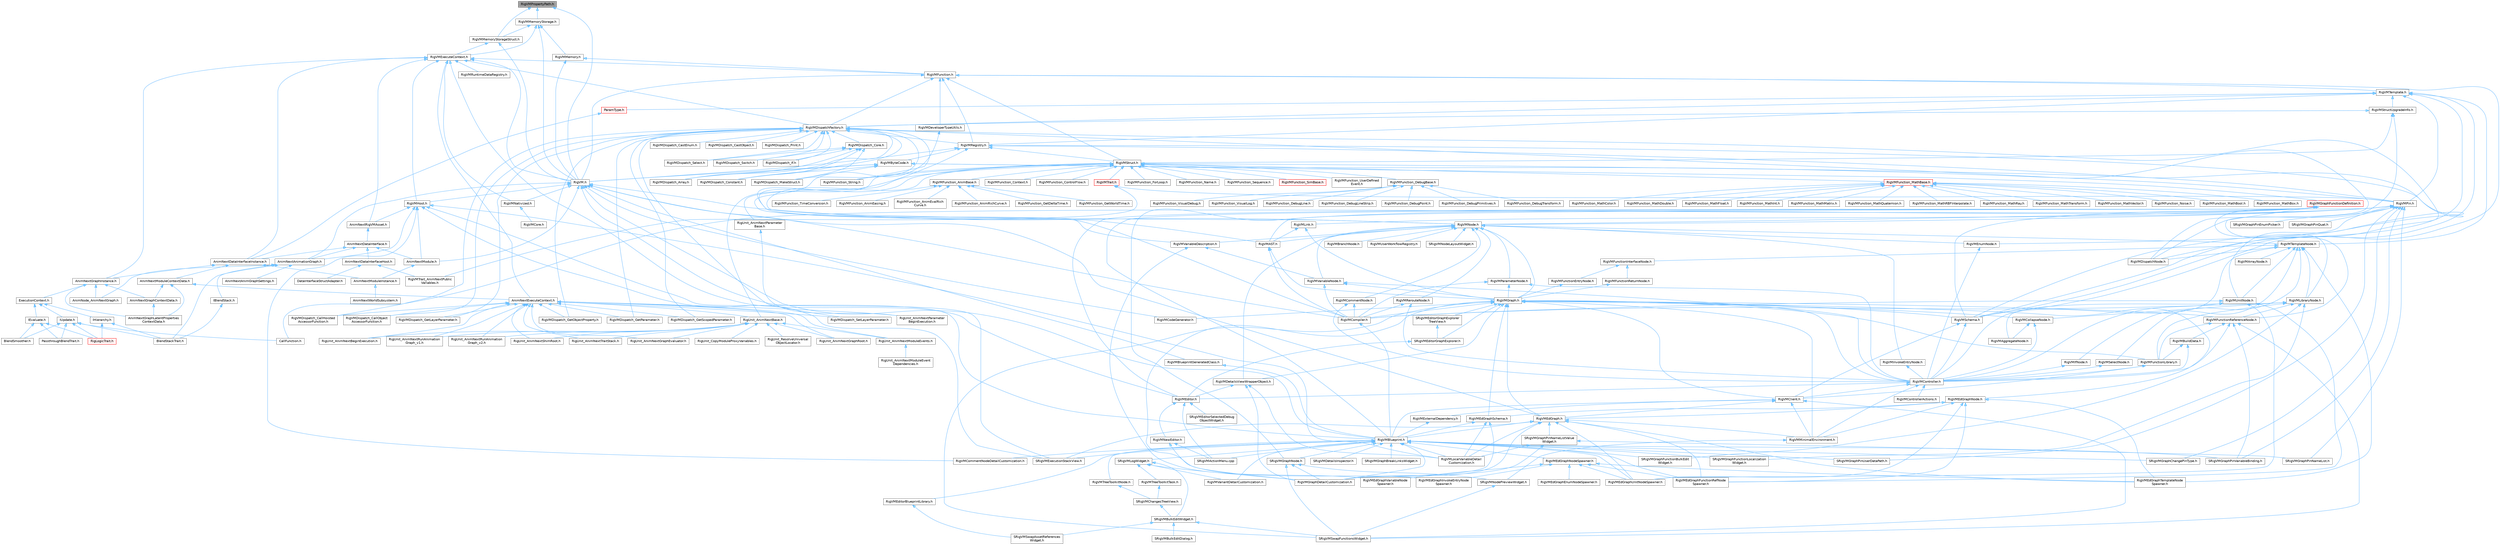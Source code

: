 digraph "RigVMPropertyPath.h"
{
 // INTERACTIVE_SVG=YES
 // LATEX_PDF_SIZE
  bgcolor="transparent";
  edge [fontname=Helvetica,fontsize=10,labelfontname=Helvetica,labelfontsize=10];
  node [fontname=Helvetica,fontsize=10,shape=box,height=0.2,width=0.4];
  Node1 [id="Node000001",label="RigVMPropertyPath.h",height=0.2,width=0.4,color="gray40", fillcolor="grey60", style="filled", fontcolor="black",tooltip=" "];
  Node1 -> Node2 [id="edge1_Node000001_Node000002",dir="back",color="steelblue1",style="solid",tooltip=" "];
  Node2 [id="Node000002",label="RigVM.h",height=0.2,width=0.4,color="grey40", fillcolor="white", style="filled",URL="$d0/d5e/RigVM_8h.html",tooltip=" "];
  Node2 -> Node3 [id="edge2_Node000002_Node000003",dir="back",color="steelblue1",style="solid",tooltip=" "];
  Node3 [id="Node000003",label="AnimNextAnimationGraph.h",height=0.2,width=0.4,color="grey40", fillcolor="white", style="filled",URL="$d4/dc3/AnimNextAnimationGraph_8h.html",tooltip=" "];
  Node3 -> Node4 [id="edge3_Node000003_Node000004",dir="back",color="steelblue1",style="solid",tooltip=" "];
  Node4 [id="Node000004",label="AnimNextAnimGraphSettings.h",height=0.2,width=0.4,color="grey40", fillcolor="white", style="filled",URL="$d9/da8/AnimNextAnimGraphSettings_8h.html",tooltip=" "];
  Node3 -> Node5 [id="edge4_Node000003_Node000005",dir="back",color="steelblue1",style="solid",tooltip=" "];
  Node5 [id="Node000005",label="AnimNode_AnimNextGraph.h",height=0.2,width=0.4,color="grey40", fillcolor="white", style="filled",URL="$d5/d20/AnimNode__AnimNextGraph_8h.html",tooltip=" "];
  Node3 -> Node6 [id="edge5_Node000003_Node000006",dir="back",color="steelblue1",style="solid",tooltip=" "];
  Node6 [id="Node000006",label="BlendStackTrait.h",height=0.2,width=0.4,color="grey40", fillcolor="white", style="filled",URL="$dd/dc9/BlendStackTrait_8h.html",tooltip=" "];
  Node3 -> Node7 [id="edge6_Node000003_Node000007",dir="back",color="steelblue1",style="solid",tooltip=" "];
  Node7 [id="Node000007",label="IBlendStack.h",height=0.2,width=0.4,color="grey40", fillcolor="white", style="filled",URL="$df/d73/IBlendStack_8h.html",tooltip=" "];
  Node7 -> Node6 [id="edge7_Node000007_Node000006",dir="back",color="steelblue1",style="solid",tooltip=" "];
  Node2 -> Node8 [id="edge8_Node000002_Node000008",dir="back",color="steelblue1",style="solid",tooltip=" "];
  Node8 [id="Node000008",label="AnimNextModule.h",height=0.2,width=0.4,color="grey40", fillcolor="white", style="filled",URL="$d1/dac/AnimNextModule_8h.html",tooltip=" "];
  Node8 -> Node9 [id="edge9_Node000008_Node000009",dir="back",color="steelblue1",style="solid",tooltip=" "];
  Node9 [id="Node000009",label="AnimNextModuleInstance.h",height=0.2,width=0.4,color="grey40", fillcolor="white", style="filled",URL="$d7/dbe/AnimNextModuleInstance_8h.html",tooltip=" "];
  Node9 -> Node10 [id="edge10_Node000009_Node000010",dir="back",color="steelblue1",style="solid",tooltip=" "];
  Node10 [id="Node000010",label="AnimNextWorldSubsystem.h",height=0.2,width=0.4,color="grey40", fillcolor="white", style="filled",URL="$df/d2f/AnimNextWorldSubsystem_8h.html",tooltip=" "];
  Node2 -> Node11 [id="edge11_Node000002_Node000011",dir="back",color="steelblue1",style="solid",tooltip=" "];
  Node11 [id="Node000011",label="RigVMBlueprint.h",height=0.2,width=0.4,color="grey40", fillcolor="white", style="filled",URL="$df/d44/RigVMBlueprint_8h.html",tooltip=" "];
  Node11 -> Node12 [id="edge12_Node000011_Node000012",dir="back",color="steelblue1",style="solid",tooltip=" "];
  Node12 [id="Node000012",label="RigVMCommentNodeDetailCustomization.h",height=0.2,width=0.4,color="grey40", fillcolor="white", style="filled",URL="$de/ddb/RigVMCommentNodeDetailCustomization_8h.html",tooltip=" "];
  Node11 -> Node13 [id="edge13_Node000011_Node000013",dir="back",color="steelblue1",style="solid",tooltip=" "];
  Node13 [id="Node000013",label="RigVMEdGraphFunctionRefNode\lSpawner.h",height=0.2,width=0.4,color="grey40", fillcolor="white", style="filled",URL="$d3/d16/RigVMEdGraphFunctionRefNodeSpawner_8h.html",tooltip=" "];
  Node11 -> Node14 [id="edge14_Node000011_Node000014",dir="back",color="steelblue1",style="solid",tooltip=" "];
  Node14 [id="Node000014",label="RigVMEdGraphNodeSpawner.h",height=0.2,width=0.4,color="grey40", fillcolor="white", style="filled",URL="$d4/d8b/RigVMEdGraphNodeSpawner_8h.html",tooltip=" "];
  Node14 -> Node15 [id="edge15_Node000014_Node000015",dir="back",color="steelblue1",style="solid",tooltip=" "];
  Node15 [id="Node000015",label="RigVMEdGraphEnumNodeSpawner.h",height=0.2,width=0.4,color="grey40", fillcolor="white", style="filled",URL="$d3/dfd/RigVMEdGraphEnumNodeSpawner_8h.html",tooltip=" "];
  Node14 -> Node13 [id="edge16_Node000014_Node000013",dir="back",color="steelblue1",style="solid",tooltip=" "];
  Node14 -> Node16 [id="edge17_Node000014_Node000016",dir="back",color="steelblue1",style="solid",tooltip=" "];
  Node16 [id="Node000016",label="RigVMEdGraphInvokeEntryNode\lSpawner.h",height=0.2,width=0.4,color="grey40", fillcolor="white", style="filled",URL="$d9/de6/RigVMEdGraphInvokeEntryNodeSpawner_8h.html",tooltip=" "];
  Node14 -> Node17 [id="edge18_Node000014_Node000017",dir="back",color="steelblue1",style="solid",tooltip=" "];
  Node17 [id="Node000017",label="RigVMEdGraphTemplateNode\lSpawner.h",height=0.2,width=0.4,color="grey40", fillcolor="white", style="filled",URL="$d9/d6c/RigVMEdGraphTemplateNodeSpawner_8h.html",tooltip=" "];
  Node14 -> Node18 [id="edge19_Node000014_Node000018",dir="back",color="steelblue1",style="solid",tooltip=" "];
  Node18 [id="Node000018",label="RigVMEdGraphUnitNodeSpawner.h",height=0.2,width=0.4,color="grey40", fillcolor="white", style="filled",URL="$d3/d6b/RigVMEdGraphUnitNodeSpawner_8h.html",tooltip=" "];
  Node14 -> Node19 [id="edge20_Node000014_Node000019",dir="back",color="steelblue1",style="solid",tooltip=" "];
  Node19 [id="Node000019",label="RigVMEdGraphVariableNode\lSpawner.h",height=0.2,width=0.4,color="grey40", fillcolor="white", style="filled",URL="$d0/d83/RigVMEdGraphVariableNodeSpawner_8h.html",tooltip=" "];
  Node11 -> Node18 [id="edge21_Node000011_Node000018",dir="back",color="steelblue1",style="solid",tooltip=" "];
  Node11 -> Node20 [id="edge22_Node000011_Node000020",dir="back",color="steelblue1",style="solid",tooltip=" "];
  Node20 [id="Node000020",label="RigVMEditorBlueprintLibrary.h",height=0.2,width=0.4,color="grey40", fillcolor="white", style="filled",URL="$d9/d31/RigVMEditorBlueprintLibrary_8h.html",tooltip=" "];
  Node20 -> Node21 [id="edge23_Node000020_Node000021",dir="back",color="steelblue1",style="solid",tooltip=" "];
  Node21 [id="Node000021",label="SRigVMSwapAssetReferences\lWidget.h",height=0.2,width=0.4,color="grey40", fillcolor="white", style="filled",URL="$db/d3f/SRigVMSwapAssetReferencesWidget_8h.html",tooltip=" "];
  Node11 -> Node22 [id="edge24_Node000011_Node000022",dir="back",color="steelblue1",style="solid",tooltip=" "];
  Node22 [id="Node000022",label="RigVMGraphDetailCustomization.h",height=0.2,width=0.4,color="grey40", fillcolor="white", style="filled",URL="$da/d8c/RigVMGraphDetailCustomization_8h.html",tooltip=" "];
  Node11 -> Node23 [id="edge25_Node000011_Node000023",dir="back",color="steelblue1",style="solid",tooltip=" "];
  Node23 [id="Node000023",label="RigVMLocalVariableDetail\lCustomization.h",height=0.2,width=0.4,color="grey40", fillcolor="white", style="filled",URL="$de/de8/RigVMLocalVariableDetailCustomization_8h.html",tooltip=" "];
  Node11 -> Node24 [id="edge26_Node000011_Node000024",dir="back",color="steelblue1",style="solid",tooltip=" "];
  Node24 [id="Node000024",label="RigVMTreeToolkitNode.h",height=0.2,width=0.4,color="grey40", fillcolor="white", style="filled",URL="$dc/d84/RigVMTreeToolkitNode_8h.html",tooltip=" "];
  Node24 -> Node25 [id="edge27_Node000024_Node000025",dir="back",color="steelblue1",style="solid",tooltip=" "];
  Node25 [id="Node000025",label="SRigVMChangesTreeView.h",height=0.2,width=0.4,color="grey40", fillcolor="white", style="filled",URL="$dd/d83/SRigVMChangesTreeView_8h.html",tooltip=" "];
  Node25 -> Node26 [id="edge28_Node000025_Node000026",dir="back",color="steelblue1",style="solid",tooltip=" "];
  Node26 [id="Node000026",label="SRigVMBulkEditWidget.h",height=0.2,width=0.4,color="grey40", fillcolor="white", style="filled",URL="$d7/dab/SRigVMBulkEditWidget_8h.html",tooltip=" "];
  Node26 -> Node27 [id="edge29_Node000026_Node000027",dir="back",color="steelblue1",style="solid",tooltip=" "];
  Node27 [id="Node000027",label="SRigVMBulkEditDialog.h",height=0.2,width=0.4,color="grey40", fillcolor="white", style="filled",URL="$dd/d89/SRigVMBulkEditDialog_8h.html",tooltip=" "];
  Node26 -> Node21 [id="edge30_Node000026_Node000021",dir="back",color="steelblue1",style="solid",tooltip=" "];
  Node26 -> Node28 [id="edge31_Node000026_Node000028",dir="back",color="steelblue1",style="solid",tooltip=" "];
  Node28 [id="Node000028",label="SRigVMSwapFunctionsWidget.h",height=0.2,width=0.4,color="grey40", fillcolor="white", style="filled",URL="$d0/da2/SRigVMSwapFunctionsWidget_8h.html",tooltip=" "];
  Node11 -> Node29 [id="edge32_Node000011_Node000029",dir="back",color="steelblue1",style="solid",tooltip=" "];
  Node29 [id="Node000029",label="RigVMVariantDetailCustomization.h",height=0.2,width=0.4,color="grey40", fillcolor="white", style="filled",URL="$d2/db8/RigVMVariantDetailCustomization_8h.html",tooltip=" "];
  Node11 -> Node30 [id="edge33_Node000011_Node000030",dir="back",color="steelblue1",style="solid",tooltip=" "];
  Node30 [id="Node000030",label="SRigVMActionMenu.cpp",height=0.2,width=0.4,color="grey40", fillcolor="white", style="filled",URL="$dc/d4c/SRigVMActionMenu_8cpp.html",tooltip=" "];
  Node11 -> Node31 [id="edge34_Node000011_Node000031",dir="back",color="steelblue1",style="solid",tooltip=" "];
  Node31 [id="Node000031",label="SRigVMDetailsInspector.h",height=0.2,width=0.4,color="grey40", fillcolor="white", style="filled",URL="$df/dfb/SRigVMDetailsInspector_8h.html",tooltip=" "];
  Node11 -> Node32 [id="edge35_Node000011_Node000032",dir="back",color="steelblue1",style="solid",tooltip=" "];
  Node32 [id="Node000032",label="SRigVMExecutionStackView.h",height=0.2,width=0.4,color="grey40", fillcolor="white", style="filled",URL="$d9/d2b/SRigVMExecutionStackView_8h.html",tooltip=" "];
  Node11 -> Node33 [id="edge36_Node000011_Node000033",dir="back",color="steelblue1",style="solid",tooltip=" "];
  Node33 [id="Node000033",label="SRigVMGraphBreakLinksWidget.h",height=0.2,width=0.4,color="grey40", fillcolor="white", style="filled",URL="$d8/d4a/SRigVMGraphBreakLinksWidget_8h.html",tooltip=" "];
  Node11 -> Node34 [id="edge37_Node000011_Node000034",dir="back",color="steelblue1",style="solid",tooltip=" "];
  Node34 [id="Node000034",label="SRigVMGraphChangePinType.h",height=0.2,width=0.4,color="grey40", fillcolor="white", style="filled",URL="$d4/da7/SRigVMGraphChangePinType_8h.html",tooltip=" "];
  Node11 -> Node35 [id="edge38_Node000011_Node000035",dir="back",color="steelblue1",style="solid",tooltip=" "];
  Node35 [id="Node000035",label="SRigVMGraphFunctionBulkEdit\lWidget.h",height=0.2,width=0.4,color="grey40", fillcolor="white", style="filled",URL="$db/dbf/SRigVMGraphFunctionBulkEditWidget_8h.html",tooltip=" "];
  Node11 -> Node36 [id="edge39_Node000011_Node000036",dir="back",color="steelblue1",style="solid",tooltip=" "];
  Node36 [id="Node000036",label="SRigVMGraphFunctionLocalization\lWidget.h",height=0.2,width=0.4,color="grey40", fillcolor="white", style="filled",URL="$dd/d59/SRigVMGraphFunctionLocalizationWidget_8h.html",tooltip=" "];
  Node11 -> Node37 [id="edge40_Node000011_Node000037",dir="back",color="steelblue1",style="solid",tooltip=" "];
  Node37 [id="Node000037",label="SRigVMGraphNode.h",height=0.2,width=0.4,color="grey40", fillcolor="white", style="filled",URL="$d0/d1e/SRigVMGraphNode_8h.html",tooltip=" "];
  Node37 -> Node22 [id="edge41_Node000037_Node000022",dir="back",color="steelblue1",style="solid",tooltip=" "];
  Node37 -> Node38 [id="edge42_Node000037_Node000038",dir="back",color="steelblue1",style="solid",tooltip=" "];
  Node38 [id="Node000038",label="SRigVMNodePreviewWidget.h",height=0.2,width=0.4,color="grey40", fillcolor="white", style="filled",URL="$d5/d72/SRigVMNodePreviewWidget_8h.html",tooltip=" "];
  Node38 -> Node28 [id="edge43_Node000038_Node000028",dir="back",color="steelblue1",style="solid",tooltip=" "];
  Node37 -> Node28 [id="edge44_Node000037_Node000028",dir="back",color="steelblue1",style="solid",tooltip=" "];
  Node11 -> Node39 [id="edge45_Node000011_Node000039",dir="back",color="steelblue1",style="solid",tooltip=" "];
  Node39 [id="Node000039",label="SRigVMGraphPinUserDataPath.h",height=0.2,width=0.4,color="grey40", fillcolor="white", style="filled",URL="$d5/d31/SRigVMGraphPinUserDataPath_8h.html",tooltip=" "];
  Node11 -> Node40 [id="edge46_Node000011_Node000040",dir="back",color="steelblue1",style="solid",tooltip=" "];
  Node40 [id="Node000040",label="SRigVMGraphPinVariableBinding.h",height=0.2,width=0.4,color="grey40", fillcolor="white", style="filled",URL="$db/dca/SRigVMGraphPinVariableBinding_8h.html",tooltip=" "];
  Node11 -> Node41 [id="edge47_Node000011_Node000041",dir="back",color="steelblue1",style="solid",tooltip=" "];
  Node41 [id="Node000041",label="SRigVMLogWidget.h",height=0.2,width=0.4,color="grey40", fillcolor="white", style="filled",URL="$d9/dab/SRigVMLogWidget_8h.html",tooltip=" "];
  Node41 -> Node22 [id="edge48_Node000041_Node000022",dir="back",color="steelblue1",style="solid",tooltip=" "];
  Node41 -> Node42 [id="edge49_Node000041_Node000042",dir="back",color="steelblue1",style="solid",tooltip=" "];
  Node42 [id="Node000042",label="RigVMTreeToolkitTask.h",height=0.2,width=0.4,color="grey40", fillcolor="white", style="filled",URL="$d1/dd5/RigVMTreeToolkitTask_8h.html",tooltip=" "];
  Node42 -> Node25 [id="edge50_Node000042_Node000025",dir="back",color="steelblue1",style="solid",tooltip=" "];
  Node41 -> Node29 [id="edge51_Node000041_Node000029",dir="back",color="steelblue1",style="solid",tooltip=" "];
  Node41 -> Node26 [id="edge52_Node000041_Node000026",dir="back",color="steelblue1",style="solid",tooltip=" "];
  Node2 -> Node43 [id="edge53_Node000002_Node000043",dir="back",color="steelblue1",style="solid",tooltip=" "];
  Node43 [id="Node000043",label="RigVMBlueprintGeneratedClass.h",height=0.2,width=0.4,color="grey40", fillcolor="white", style="filled",URL="$d4/dec/RigVMBlueprintGeneratedClass_8h.html",tooltip=" "];
  Node43 -> Node11 [id="edge54_Node000043_Node000011",dir="back",color="steelblue1",style="solid",tooltip=" "];
  Node2 -> Node44 [id="edge55_Node000002_Node000044",dir="back",color="steelblue1",style="solid",tooltip=" "];
  Node44 [id="Node000044",label="RigVMCodeGenerator.h",height=0.2,width=0.4,color="grey40", fillcolor="white", style="filled",URL="$d4/d2b/RigVMCodeGenerator_8h.html",tooltip=" "];
  Node2 -> Node45 [id="edge56_Node000002_Node000045",dir="back",color="steelblue1",style="solid",tooltip=" "];
  Node45 [id="Node000045",label="RigVMCompiler.h",height=0.2,width=0.4,color="grey40", fillcolor="white", style="filled",URL="$d7/d63/RigVMCompiler_8h.html",tooltip=" "];
  Node45 -> Node11 [id="edge57_Node000045_Node000011",dir="back",color="steelblue1",style="solid",tooltip=" "];
  Node2 -> Node46 [id="edge58_Node000002_Node000046",dir="back",color="steelblue1",style="solid",tooltip=" "];
  Node46 [id="Node000046",label="RigVMEdGraph.h",height=0.2,width=0.4,color="grey40", fillcolor="white", style="filled",URL="$d9/d8c/RigVMEdGraph_8h.html",tooltip=" "];
  Node46 -> Node11 [id="edge59_Node000046_Node000011",dir="back",color="steelblue1",style="solid",tooltip=" "];
  Node46 -> Node13 [id="edge60_Node000046_Node000013",dir="back",color="steelblue1",style="solid",tooltip=" "];
  Node46 -> Node17 [id="edge61_Node000046_Node000017",dir="back",color="steelblue1",style="solid",tooltip=" "];
  Node46 -> Node18 [id="edge62_Node000046_Node000018",dir="back",color="steelblue1",style="solid",tooltip=" "];
  Node46 -> Node22 [id="edge63_Node000046_Node000022",dir="back",color="steelblue1",style="solid",tooltip=" "];
  Node46 -> Node23 [id="edge64_Node000046_Node000023",dir="back",color="steelblue1",style="solid",tooltip=" "];
  Node46 -> Node47 [id="edge65_Node000046_Node000047",dir="back",color="steelblue1",style="solid",tooltip=" "];
  Node47 [id="Node000047",label="RigVMMinimalEnvironment.h",height=0.2,width=0.4,color="grey40", fillcolor="white", style="filled",URL="$d4/d4a/RigVMMinimalEnvironment_8h.html",tooltip=" "];
  Node47 -> Node38 [id="edge66_Node000047_Node000038",dir="back",color="steelblue1",style="solid",tooltip=" "];
  Node46 -> Node32 [id="edge67_Node000046_Node000032",dir="back",color="steelblue1",style="solid",tooltip=" "];
  Node46 -> Node48 [id="edge68_Node000046_Node000048",dir="back",color="steelblue1",style="solid",tooltip=" "];
  Node48 [id="Node000048",label="SRigVMGraphPinNameListValue\lWidget.h",height=0.2,width=0.4,color="grey40", fillcolor="white", style="filled",URL="$dc/dac/SRigVMGraphPinNameListValueWidget_8h.html",tooltip=" "];
  Node48 -> Node22 [id="edge69_Node000048_Node000022",dir="back",color="steelblue1",style="solid",tooltip=" "];
  Node48 -> Node23 [id="edge70_Node000048_Node000023",dir="back",color="steelblue1",style="solid",tooltip=" "];
  Node48 -> Node49 [id="edge71_Node000048_Node000049",dir="back",color="steelblue1",style="solid",tooltip=" "];
  Node49 [id="Node000049",label="SRigVMGraphPinNameList.h",height=0.2,width=0.4,color="grey40", fillcolor="white", style="filled",URL="$d7/dfc/SRigVMGraphPinNameList_8h.html",tooltip=" "];
  Node2 -> Node50 [id="edge72_Node000002_Node000050",dir="back",color="steelblue1",style="solid",tooltip=" "];
  Node50 [id="Node000050",label="RigVMHost.h",height=0.2,width=0.4,color="grey40", fillcolor="white", style="filled",URL="$d5/d04/RigVMHost_8h.html",tooltip=" "];
  Node50 -> Node3 [id="edge73_Node000050_Node000003",dir="back",color="steelblue1",style="solid",tooltip=" "];
  Node50 -> Node8 [id="edge74_Node000050_Node000008",dir="back",color="steelblue1",style="solid",tooltip=" "];
  Node50 -> Node51 [id="edge75_Node000050_Node000051",dir="back",color="steelblue1",style="solid",tooltip=" "];
  Node51 [id="Node000051",label="AnimNextRigVMAsset.h",height=0.2,width=0.4,color="grey40", fillcolor="white", style="filled",URL="$d8/d0c/AnimNextRigVMAsset_8h.html",tooltip=" "];
  Node51 -> Node52 [id="edge76_Node000051_Node000052",dir="back",color="steelblue1",style="solid",tooltip=" "];
  Node52 [id="Node000052",label="AnimNextDataInterface.h",height=0.2,width=0.4,color="grey40", fillcolor="white", style="filled",URL="$d6/d96/AnimNextDataInterface_8h.html",tooltip=" "];
  Node52 -> Node3 [id="edge77_Node000052_Node000003",dir="back",color="steelblue1",style="solid",tooltip=" "];
  Node52 -> Node53 [id="edge78_Node000052_Node000053",dir="back",color="steelblue1",style="solid",tooltip=" "];
  Node53 [id="Node000053",label="AnimNextDataInterfaceHost.h",height=0.2,width=0.4,color="grey40", fillcolor="white", style="filled",URL="$d8/d6b/AnimNextDataInterfaceHost_8h.html",tooltip=" "];
  Node53 -> Node54 [id="edge79_Node000053_Node000054",dir="back",color="steelblue1",style="solid",tooltip=" "];
  Node54 [id="Node000054",label="DataInterfaceStructAdapter.h",height=0.2,width=0.4,color="grey40", fillcolor="white", style="filled",URL="$d9/ded/DataInterfaceStructAdapter_8h.html",tooltip=" "];
  Node53 -> Node55 [id="edge80_Node000053_Node000055",dir="back",color="steelblue1",style="solid",tooltip=" "];
  Node55 [id="Node000055",label="RigVMTrait_AnimNextPublic\lVariables.h",height=0.2,width=0.4,color="grey40", fillcolor="white", style="filled",URL="$d8/d5a/RigVMTrait__AnimNextPublicVariables_8h.html",tooltip=" "];
  Node52 -> Node56 [id="edge81_Node000052_Node000056",dir="back",color="steelblue1",style="solid",tooltip=" "];
  Node56 [id="Node000056",label="AnimNextDataInterfaceInstance.h",height=0.2,width=0.4,color="grey40", fillcolor="white", style="filled",URL="$d4/dc0/AnimNextDataInterfaceInstance_8h.html",tooltip=" "];
  Node56 -> Node57 [id="edge82_Node000056_Node000057",dir="back",color="steelblue1",style="solid",tooltip=" "];
  Node57 [id="Node000057",label="AnimNextGraphInstance.h",height=0.2,width=0.4,color="grey40", fillcolor="white", style="filled",URL="$df/d5e/AnimNextGraphInstance_8h.html",tooltip=" "];
  Node57 -> Node58 [id="edge83_Node000057_Node000058",dir="back",color="steelblue1",style="solid",tooltip=" "];
  Node58 [id="Node000058",label="AnimNextGraphContextData.h",height=0.2,width=0.4,color="grey40", fillcolor="white", style="filled",URL="$d6/d0a/AnimNextGraphContextData_8h.html",tooltip=" "];
  Node58 -> Node59 [id="edge84_Node000058_Node000059",dir="back",color="steelblue1",style="solid",tooltip=" "];
  Node59 [id="Node000059",label="AnimNextGraphLatentProperties\lContextData.h",height=0.2,width=0.4,color="grey40", fillcolor="white", style="filled",URL="$da/d49/AnimNextGraphLatentPropertiesContextData_8h.html",tooltip=" "];
  Node57 -> Node59 [id="edge85_Node000057_Node000059",dir="back",color="steelblue1",style="solid",tooltip=" "];
  Node57 -> Node5 [id="edge86_Node000057_Node000005",dir="back",color="steelblue1",style="solid",tooltip=" "];
  Node57 -> Node60 [id="edge87_Node000057_Node000060",dir="back",color="steelblue1",style="solid",tooltip=" "];
  Node60 [id="Node000060",label="ExecutionContext.h",height=0.2,width=0.4,color="grey40", fillcolor="white", style="filled",URL="$d2/da1/ExecutionContext_8h.html",tooltip=" "];
  Node60 -> Node61 [id="edge88_Node000060_Node000061",dir="back",color="steelblue1",style="solid",tooltip=" "];
  Node61 [id="Node000061",label="IEvaluate.h",height=0.2,width=0.4,color="grey40", fillcolor="white", style="filled",URL="$d8/d35/IEvaluate_8h.html",tooltip=" "];
  Node61 -> Node62 [id="edge89_Node000061_Node000062",dir="back",color="steelblue1",style="solid",tooltip=" "];
  Node62 [id="Node000062",label="BlendSmoother.h",height=0.2,width=0.4,color="grey40", fillcolor="white", style="filled",URL="$d8/d3e/BlendSmoother_8h.html",tooltip=" "];
  Node61 -> Node63 [id="edge90_Node000061_Node000063",dir="back",color="steelblue1",style="solid",tooltip=" "];
  Node63 [id="Node000063",label="PassthroughBlendTrait.h",height=0.2,width=0.4,color="grey40", fillcolor="white", style="filled",URL="$d7/d0b/PassthroughBlendTrait_8h.html",tooltip=" "];
  Node61 -> Node64 [id="edge91_Node000061_Node000064",dir="back",color="steelblue1",style="solid",tooltip=" "];
  Node64 [id="Node000064",label="RigLogicTrait.h",height=0.2,width=0.4,color="red", fillcolor="#FFF0F0", style="filled",URL="$d7/dfd/RigLogicTrait_8h.html",tooltip=" "];
  Node60 -> Node66 [id="edge92_Node000060_Node000066",dir="back",color="steelblue1",style="solid",tooltip=" "];
  Node66 [id="Node000066",label="IHierarchy.h",height=0.2,width=0.4,color="grey40", fillcolor="white", style="filled",URL="$d6/d76/IHierarchy_8h.html",tooltip=" "];
  Node66 -> Node6 [id="edge93_Node000066_Node000006",dir="back",color="steelblue1",style="solid",tooltip=" "];
  Node66 -> Node64 [id="edge94_Node000066_Node000064",dir="back",color="steelblue1",style="solid",tooltip=" "];
  Node60 -> Node67 [id="edge95_Node000060_Node000067",dir="back",color="steelblue1",style="solid",tooltip=" "];
  Node67 [id="Node000067",label="IUpdate.h",height=0.2,width=0.4,color="grey40", fillcolor="white", style="filled",URL="$d9/d18/IUpdate_8h.html",tooltip=" "];
  Node67 -> Node62 [id="edge96_Node000067_Node000062",dir="back",color="steelblue1",style="solid",tooltip=" "];
  Node67 -> Node6 [id="edge97_Node000067_Node000006",dir="back",color="steelblue1",style="solid",tooltip=" "];
  Node67 -> Node68 [id="edge98_Node000067_Node000068",dir="back",color="steelblue1",style="solid",tooltip=" "];
  Node68 [id="Node000068",label="CallFunction.h",height=0.2,width=0.4,color="grey40", fillcolor="white", style="filled",URL="$d0/dcd/CallFunction_8h.html",tooltip=" "];
  Node67 -> Node63 [id="edge99_Node000067_Node000063",dir="back",color="steelblue1",style="solid",tooltip=" "];
  Node67 -> Node64 [id="edge100_Node000067_Node000064",dir="back",color="steelblue1",style="solid",tooltip=" "];
  Node56 -> Node69 [id="edge101_Node000056_Node000069",dir="back",color="steelblue1",style="solid",tooltip=" "];
  Node69 [id="Node000069",label="AnimNextModuleContextData.h",height=0.2,width=0.4,color="grey40", fillcolor="white", style="filled",URL="$d8/d3c/AnimNextModuleContextData_8h.html",tooltip=" "];
  Node69 -> Node70 [id="edge102_Node000069_Node000070",dir="back",color="steelblue1",style="solid",tooltip=" "];
  Node70 [id="Node000070",label="AnimNextExecuteContext.h",height=0.2,width=0.4,color="grey40", fillcolor="white", style="filled",URL="$de/da5/AnimNextExecuteContext_8h.html",tooltip=" "];
  Node70 -> Node71 [id="edge103_Node000070_Node000071",dir="back",color="steelblue1",style="solid",tooltip=" "];
  Node71 [id="Node000071",label="RigUnit_AnimNextBase.h",height=0.2,width=0.4,color="grey40", fillcolor="white", style="filled",URL="$df/d32/RigUnit__AnimNextBase_8h.html",tooltip=" "];
  Node71 -> Node72 [id="edge104_Node000071_Node000072",dir="back",color="steelblue1",style="solid",tooltip=" "];
  Node72 [id="Node000072",label="RigUnit_AnimNextBeginExecution.h",height=0.2,width=0.4,color="grey40", fillcolor="white", style="filled",URL="$df/d5a/RigUnit__AnimNextBeginExecution_8h.html",tooltip=" "];
  Node71 -> Node73 [id="edge105_Node000071_Node000073",dir="back",color="steelblue1",style="solid",tooltip=" "];
  Node73 [id="Node000073",label="RigUnit_AnimNextGraphEvaluator.h",height=0.2,width=0.4,color="grey40", fillcolor="white", style="filled",URL="$db/dea/RigUnit__AnimNextGraphEvaluator_8h.html",tooltip=" "];
  Node71 -> Node74 [id="edge106_Node000071_Node000074",dir="back",color="steelblue1",style="solid",tooltip=" "];
  Node74 [id="Node000074",label="RigUnit_AnimNextGraphRoot.h",height=0.2,width=0.4,color="grey40", fillcolor="white", style="filled",URL="$db/db2/RigUnit__AnimNextGraphRoot_8h.html",tooltip=" "];
  Node71 -> Node75 [id="edge107_Node000071_Node000075",dir="back",color="steelblue1",style="solid",tooltip=" "];
  Node75 [id="Node000075",label="RigUnit_AnimNextModuleEvents.h",height=0.2,width=0.4,color="grey40", fillcolor="white", style="filled",URL="$db/d6a/RigUnit__AnimNextModuleEvents_8h.html",tooltip=" "];
  Node75 -> Node76 [id="edge108_Node000075_Node000076",dir="back",color="steelblue1",style="solid",tooltip=" "];
  Node76 [id="Node000076",label="RigUnit_AnimNextModuleEvent\lDependencies.h",height=0.2,width=0.4,color="grey40", fillcolor="white", style="filled",URL="$d3/dde/RigUnit__AnimNextModuleEventDependencies_8h.html",tooltip=" "];
  Node71 -> Node77 [id="edge109_Node000071_Node000077",dir="back",color="steelblue1",style="solid",tooltip=" "];
  Node77 [id="Node000077",label="RigUnit_AnimNextRunAnimation\lGraph_v1.h",height=0.2,width=0.4,color="grey40", fillcolor="white", style="filled",URL="$d1/df7/RigUnit__AnimNextRunAnimationGraph__v1_8h.html",tooltip=" "];
  Node71 -> Node78 [id="edge110_Node000071_Node000078",dir="back",color="steelblue1",style="solid",tooltip=" "];
  Node78 [id="Node000078",label="RigUnit_AnimNextRunAnimation\lGraph_v2.h",height=0.2,width=0.4,color="grey40", fillcolor="white", style="filled",URL="$d6/d84/RigUnit__AnimNextRunAnimationGraph__v2_8h.html",tooltip=" "];
  Node71 -> Node79 [id="edge111_Node000071_Node000079",dir="back",color="steelblue1",style="solid",tooltip=" "];
  Node79 [id="Node000079",label="RigUnit_AnimNextShimRoot.h",height=0.2,width=0.4,color="grey40", fillcolor="white", style="filled",URL="$de/d67/RigUnit__AnimNextShimRoot_8h.html",tooltip=" "];
  Node71 -> Node80 [id="edge112_Node000071_Node000080",dir="back",color="steelblue1",style="solid",tooltip=" "];
  Node80 [id="Node000080",label="RigUnit_AnimNextTraitStack.h",height=0.2,width=0.4,color="grey40", fillcolor="white", style="filled",URL="$d0/d14/RigUnit__AnimNextTraitStack_8h.html",tooltip=" "];
  Node71 -> Node81 [id="edge113_Node000071_Node000081",dir="back",color="steelblue1",style="solid",tooltip=" "];
  Node81 [id="Node000081",label="RigUnit_CopyModuleProxyVariables.h",height=0.2,width=0.4,color="grey40", fillcolor="white", style="filled",URL="$d8/d2f/RigUnit__CopyModuleProxyVariables_8h.html",tooltip=" "];
  Node71 -> Node82 [id="edge114_Node000071_Node000082",dir="back",color="steelblue1",style="solid",tooltip=" "];
  Node82 [id="Node000082",label="RigUnit_ResolveUniversal\lObjectLocator.h",height=0.2,width=0.4,color="grey40", fillcolor="white", style="filled",URL="$d2/d10/RigUnit__ResolveUniversalObjectLocator_8h.html",tooltip=" "];
  Node70 -> Node72 [id="edge115_Node000070_Node000072",dir="back",color="steelblue1",style="solid",tooltip=" "];
  Node70 -> Node73 [id="edge116_Node000070_Node000073",dir="back",color="steelblue1",style="solid",tooltip=" "];
  Node70 -> Node74 [id="edge117_Node000070_Node000074",dir="back",color="steelblue1",style="solid",tooltip=" "];
  Node70 -> Node75 [id="edge118_Node000070_Node000075",dir="back",color="steelblue1",style="solid",tooltip=" "];
  Node70 -> Node83 [id="edge119_Node000070_Node000083",dir="back",color="steelblue1",style="solid",tooltip=" "];
  Node83 [id="Node000083",label="RigUnit_AnimNextParameter\lBeginExecution.h",height=0.2,width=0.4,color="grey40", fillcolor="white", style="filled",URL="$df/d50/RigUnit__AnimNextParameterBeginExecution_8h.html",tooltip=" "];
  Node70 -> Node77 [id="edge120_Node000070_Node000077",dir="back",color="steelblue1",style="solid",tooltip=" "];
  Node70 -> Node78 [id="edge121_Node000070_Node000078",dir="back",color="steelblue1",style="solid",tooltip=" "];
  Node70 -> Node79 [id="edge122_Node000070_Node000079",dir="back",color="steelblue1",style="solid",tooltip=" "];
  Node70 -> Node80 [id="edge123_Node000070_Node000080",dir="back",color="steelblue1",style="solid",tooltip=" "];
  Node70 -> Node84 [id="edge124_Node000070_Node000084",dir="back",color="steelblue1",style="solid",tooltip=" "];
  Node84 [id="Node000084",label="RigVMDispatch_CallHoisted\lAccessorFunction.h",height=0.2,width=0.4,color="grey40", fillcolor="white", style="filled",URL="$d1/d9e/RigVMDispatch__CallHoistedAccessorFunction_8h.html",tooltip=" "];
  Node70 -> Node85 [id="edge125_Node000070_Node000085",dir="back",color="steelblue1",style="solid",tooltip=" "];
  Node85 [id="Node000085",label="RigVMDispatch_CallObject\lAccessorFunction.h",height=0.2,width=0.4,color="grey40", fillcolor="white", style="filled",URL="$de/da6/RigVMDispatch__CallObjectAccessorFunction_8h.html",tooltip=" "];
  Node70 -> Node86 [id="edge126_Node000070_Node000086",dir="back",color="steelblue1",style="solid",tooltip=" "];
  Node86 [id="Node000086",label="RigVMDispatch_GetLayerParameter.h",height=0.2,width=0.4,color="grey40", fillcolor="white", style="filled",URL="$d1/dad/RigVMDispatch__GetLayerParameter_8h.html",tooltip=" "];
  Node70 -> Node87 [id="edge127_Node000070_Node000087",dir="back",color="steelblue1",style="solid",tooltip=" "];
  Node87 [id="Node000087",label="RigVMDispatch_GetObjectProperty.h",height=0.2,width=0.4,color="grey40", fillcolor="white", style="filled",URL="$d3/d6d/RigVMDispatch__GetObjectProperty_8h.html",tooltip=" "];
  Node70 -> Node88 [id="edge128_Node000070_Node000088",dir="back",color="steelblue1",style="solid",tooltip=" "];
  Node88 [id="Node000088",label="RigVMDispatch_GetParameter.h",height=0.2,width=0.4,color="grey40", fillcolor="white", style="filled",URL="$dd/d34/RigVMDispatch__GetParameter_8h.html",tooltip=" "];
  Node70 -> Node89 [id="edge129_Node000070_Node000089",dir="back",color="steelblue1",style="solid",tooltip=" "];
  Node89 [id="Node000089",label="RigVMDispatch_GetScopedParameter.h",height=0.2,width=0.4,color="grey40", fillcolor="white", style="filled",URL="$d0/dc7/RigVMDispatch__GetScopedParameter_8h.html",tooltip=" "];
  Node70 -> Node90 [id="edge130_Node000070_Node000090",dir="back",color="steelblue1",style="solid",tooltip=" "];
  Node90 [id="Node000090",label="RigVMDispatch_SetLayerParameter.h",height=0.2,width=0.4,color="grey40", fillcolor="white", style="filled",URL="$d8/de9/RigVMDispatch__SetLayerParameter_8h.html",tooltip=" "];
  Node69 -> Node58 [id="edge131_Node000069_Node000058",dir="back",color="steelblue1",style="solid",tooltip=" "];
  Node69 -> Node59 [id="edge132_Node000069_Node000059",dir="back",color="steelblue1",style="solid",tooltip=" "];
  Node56 -> Node9 [id="edge133_Node000056_Node000009",dir="back",color="steelblue1",style="solid",tooltip=" "];
  Node52 -> Node8 [id="edge134_Node000052_Node000008",dir="back",color="steelblue1",style="solid",tooltip=" "];
  Node50 -> Node11 [id="edge135_Node000050_Node000011",dir="back",color="steelblue1",style="solid",tooltip=" "];
  Node50 -> Node12 [id="edge136_Node000050_Node000012",dir="back",color="steelblue1",style="solid",tooltip=" "];
  Node50 -> Node23 [id="edge137_Node000050_Node000023",dir="back",color="steelblue1",style="solid",tooltip=" "];
  Node50 -> Node32 [id="edge138_Node000050_Node000032",dir="back",color="steelblue1",style="solid",tooltip=" "];
  Node2 -> Node91 [id="edge139_Node000002_Node000091",dir="back",color="steelblue1",style="solid",tooltip=" "];
  Node91 [id="Node000091",label="RigVMNativized.h",height=0.2,width=0.4,color="grey40", fillcolor="white", style="filled",URL="$df/d99/RigVMNativized_8h.html",tooltip=" "];
  Node91 -> Node92 [id="edge140_Node000091_Node000092",dir="back",color="steelblue1",style="solid",tooltip=" "];
  Node92 [id="Node000092",label="RigVMCore.h",height=0.2,width=0.4,color="grey40", fillcolor="white", style="filled",URL="$d3/dbd/RigVMCore_8h.html",tooltip=" "];
  Node2 -> Node93 [id="edge141_Node000002_Node000093",dir="back",color="steelblue1",style="solid",tooltip=" "];
  Node93 [id="Node000093",label="RigVMNode.h",height=0.2,width=0.4,color="grey40", fillcolor="white", style="filled",URL="$df/d31/RigVMNode_8h.html",tooltip=" "];
  Node93 -> Node94 [id="edge142_Node000093_Node000094",dir="back",color="steelblue1",style="solid",tooltip=" "];
  Node94 [id="Node000094",label="RigVMAST.h",height=0.2,width=0.4,color="grey40", fillcolor="white", style="filled",URL="$d9/d6d/RigVMAST_8h.html",tooltip=" "];
  Node94 -> Node45 [id="edge143_Node000094_Node000045",dir="back",color="steelblue1",style="solid",tooltip=" "];
  Node94 -> Node95 [id="edge144_Node000094_Node000095",dir="back",color="steelblue1",style="solid",tooltip=" "];
  Node95 [id="Node000095",label="RigVMGraph.h",height=0.2,width=0.4,color="grey40", fillcolor="white", style="filled",URL="$d7/dfd/RigVMGraph_8h.html",tooltip=" "];
  Node95 -> Node96 [id="edge145_Node000095_Node000096",dir="back",color="steelblue1",style="solid",tooltip=" "];
  Node96 [id="Node000096",label="RigVMClient.h",height=0.2,width=0.4,color="grey40", fillcolor="white", style="filled",URL="$db/d93/RigVMClient_8h.html",tooltip=" "];
  Node96 -> Node11 [id="edge146_Node000096_Node000011",dir="back",color="steelblue1",style="solid",tooltip=" "];
  Node96 -> Node46 [id="edge147_Node000096_Node000046",dir="back",color="steelblue1",style="solid",tooltip=" "];
  Node96 -> Node97 [id="edge148_Node000096_Node000097",dir="back",color="steelblue1",style="solid",tooltip=" "];
  Node97 [id="Node000097",label="RigVMExternalDependency.h",height=0.2,width=0.4,color="grey40", fillcolor="white", style="filled",URL="$d2/d83/RigVMExternalDependency_8h.html",tooltip=" "];
  Node97 -> Node11 [id="edge149_Node000097_Node000011",dir="back",color="steelblue1",style="solid",tooltip=" "];
  Node96 -> Node47 [id="edge150_Node000096_Node000047",dir="back",color="steelblue1",style="solid",tooltip=" "];
  Node96 -> Node28 [id="edge151_Node000096_Node000028",dir="back",color="steelblue1",style="solid",tooltip=" "];
  Node95 -> Node44 [id="edge152_Node000095_Node000044",dir="back",color="steelblue1",style="solid",tooltip=" "];
  Node95 -> Node98 [id="edge153_Node000095_Node000098",dir="back",color="steelblue1",style="solid",tooltip=" "];
  Node98 [id="Node000098",label="RigVMCollapseNode.h",height=0.2,width=0.4,color="grey40", fillcolor="white", style="filled",URL="$d1/d95/RigVMCollapseNode_8h.html",tooltip=" "];
  Node98 -> Node99 [id="edge154_Node000098_Node000099",dir="back",color="steelblue1",style="solid",tooltip=" "];
  Node99 [id="Node000099",label="RigVMAggregateNode.h",height=0.2,width=0.4,color="grey40", fillcolor="white", style="filled",URL="$d7/d89/RigVMAggregateNode_8h.html",tooltip=" "];
  Node98 -> Node100 [id="edge155_Node000098_Node000100",dir="back",color="steelblue1",style="solid",tooltip=" "];
  Node100 [id="Node000100",label="RigVMController.h",height=0.2,width=0.4,color="grey40", fillcolor="white", style="filled",URL="$da/d1e/RigVMController_8h.html",tooltip=" "];
  Node100 -> Node96 [id="edge156_Node000100_Node000096",dir="back",color="steelblue1",style="solid",tooltip=" "];
  Node100 -> Node101 [id="edge157_Node000100_Node000101",dir="back",color="steelblue1",style="solid",tooltip=" "];
  Node101 [id="Node000101",label="RigVMControllerActions.h",height=0.2,width=0.4,color="grey40", fillcolor="white", style="filled",URL="$d3/dc4/RigVMControllerActions_8h.html",tooltip=" "];
  Node100 -> Node102 [id="edge158_Node000100_Node000102",dir="back",color="steelblue1",style="solid",tooltip=" "];
  Node102 [id="Node000102",label="RigVMEditor.h",height=0.2,width=0.4,color="grey40", fillcolor="white", style="filled",URL="$d3/d13/RigVMEditor_8h.html",tooltip=" "];
  Node102 -> Node103 [id="edge159_Node000102_Node000103",dir="back",color="steelblue1",style="solid",tooltip=" "];
  Node103 [id="Node000103",label="RigVMNewEditor.h",height=0.2,width=0.4,color="grey40", fillcolor="white", style="filled",URL="$df/dd1/RigVMNewEditor_8h.html",tooltip=" "];
  Node103 -> Node22 [id="edge160_Node000103_Node000022",dir="back",color="steelblue1",style="solid",tooltip=" "];
  Node103 -> Node30 [id="edge161_Node000103_Node000030",dir="back",color="steelblue1",style="solid",tooltip=" "];
  Node102 -> Node30 [id="edge162_Node000102_Node000030",dir="back",color="steelblue1",style="solid",tooltip=" "];
  Node102 -> Node104 [id="edge163_Node000102_Node000104",dir="back",color="steelblue1",style="solid",tooltip=" "];
  Node104 [id="Node000104",label="SRigVMEditorSelectedDebug\lObjectWidget.h",height=0.2,width=0.4,color="grey40", fillcolor="white", style="filled",URL="$d9/dcd/SRigVMEditorSelectedDebugObjectWidget_8h.html",tooltip=" "];
  Node100 -> Node47 [id="edge164_Node000100_Node000047",dir="back",color="steelblue1",style="solid",tooltip=" "];
  Node95 -> Node45 [id="edge165_Node000095_Node000045",dir="back",color="steelblue1",style="solid",tooltip=" "];
  Node95 -> Node100 [id="edge166_Node000095_Node000100",dir="back",color="steelblue1",style="solid",tooltip=" "];
  Node95 -> Node105 [id="edge167_Node000095_Node000105",dir="back",color="steelblue1",style="solid",tooltip=" "];
  Node105 [id="Node000105",label="RigVMDetailsViewWrapperObject.h",height=0.2,width=0.4,color="grey40", fillcolor="white", style="filled",URL="$dd/d41/RigVMDetailsViewWrapperObject_8h.html",tooltip=" "];
  Node105 -> Node102 [id="edge168_Node000105_Node000102",dir="back",color="steelblue1",style="solid",tooltip=" "];
  Node105 -> Node22 [id="edge169_Node000105_Node000022",dir="back",color="steelblue1",style="solid",tooltip=" "];
  Node105 -> Node23 [id="edge170_Node000105_Node000023",dir="back",color="steelblue1",style="solid",tooltip=" "];
  Node95 -> Node46 [id="edge171_Node000095_Node000046",dir="back",color="steelblue1",style="solid",tooltip=" "];
  Node95 -> Node16 [id="edge172_Node000095_Node000016",dir="back",color="steelblue1",style="solid",tooltip=" "];
  Node95 -> Node106 [id="edge173_Node000095_Node000106",dir="back",color="steelblue1",style="solid",tooltip=" "];
  Node106 [id="Node000106",label="RigVMEdGraphNode.h",height=0.2,width=0.4,color="grey40", fillcolor="white", style="filled",URL="$d8/dcd/RigVMEdGraphNode_8h.html",tooltip=" "];
  Node106 -> Node46 [id="edge174_Node000106_Node000046",dir="back",color="steelblue1",style="solid",tooltip=" "];
  Node106 -> Node13 [id="edge175_Node000106_Node000013",dir="back",color="steelblue1",style="solid",tooltip=" "];
  Node106 -> Node107 [id="edge176_Node000106_Node000107",dir="back",color="steelblue1",style="solid",tooltip=" "];
  Node107 [id="Node000107",label="RigVMEdGraphSchema.h",height=0.2,width=0.4,color="grey40", fillcolor="white", style="filled",URL="$dc/de3/RigVMEdGraphSchema_8h.html",tooltip=" "];
  Node107 -> Node11 [id="edge177_Node000107_Node000011",dir="back",color="steelblue1",style="solid",tooltip=" "];
  Node107 -> Node22 [id="edge178_Node000107_Node000022",dir="back",color="steelblue1",style="solid",tooltip=" "];
  Node107 -> Node23 [id="edge179_Node000107_Node000023",dir="back",color="steelblue1",style="solid",tooltip=" "];
  Node106 -> Node17 [id="edge180_Node000106_Node000017",dir="back",color="steelblue1",style="solid",tooltip=" "];
  Node106 -> Node18 [id="edge181_Node000106_Node000018",dir="back",color="steelblue1",style="solid",tooltip=" "];
  Node106 -> Node47 [id="edge182_Node000106_Node000047",dir="back",color="steelblue1",style="solid",tooltip=" "];
  Node95 -> Node107 [id="edge183_Node000095_Node000107",dir="back",color="steelblue1",style="solid",tooltip=" "];
  Node95 -> Node108 [id="edge184_Node000095_Node000108",dir="back",color="steelblue1",style="solid",tooltip=" "];
  Node108 [id="Node000108",label="RigVMFunctionLibrary.h",height=0.2,width=0.4,color="grey40", fillcolor="white", style="filled",URL="$da/d39/RigVMFunctionLibrary_8h.html",tooltip=" "];
  Node108 -> Node96 [id="edge185_Node000108_Node000096",dir="back",color="steelblue1",style="solid",tooltip=" "];
  Node108 -> Node100 [id="edge186_Node000108_Node000100",dir="back",color="steelblue1",style="solid",tooltip=" "];
  Node95 -> Node109 [id="edge187_Node000095_Node000109",dir="back",color="steelblue1",style="solid",tooltip=" "];
  Node109 [id="Node000109",label="RigVMFunctionReferenceNode.h",height=0.2,width=0.4,color="grey40", fillcolor="white", style="filled",URL="$d8/dae/RigVMFunctionReferenceNode_8h.html",tooltip=" "];
  Node109 -> Node110 [id="edge188_Node000109_Node000110",dir="back",color="steelblue1",style="solid",tooltip=" "];
  Node110 [id="Node000110",label="RigVMBuildData.h",height=0.2,width=0.4,color="grey40", fillcolor="white", style="filled",URL="$df/d5a/RigVMBuildData_8h.html",tooltip=" "];
  Node110 -> Node100 [id="edge189_Node000110_Node000100",dir="back",color="steelblue1",style="solid",tooltip=" "];
  Node110 -> Node108 [id="edge190_Node000110_Node000108",dir="back",color="steelblue1",style="solid",tooltip=" "];
  Node109 -> Node100 [id="edge191_Node000109_Node000100",dir="back",color="steelblue1",style="solid",tooltip=" "];
  Node109 -> Node108 [id="edge192_Node000109_Node000108",dir="back",color="steelblue1",style="solid",tooltip=" "];
  Node109 -> Node40 [id="edge193_Node000109_Node000040",dir="back",color="steelblue1",style="solid",tooltip=" "];
  Node109 -> Node28 [id="edge194_Node000109_Node000028",dir="back",color="steelblue1",style="solid",tooltip=" "];
  Node95 -> Node47 [id="edge195_Node000095_Node000047",dir="back",color="steelblue1",style="solid",tooltip=" "];
  Node95 -> Node111 [id="edge196_Node000095_Node000111",dir="back",color="steelblue1",style="solid",tooltip=" "];
  Node111 [id="Node000111",label="RigVMSchema.h",height=0.2,width=0.4,color="grey40", fillcolor="white", style="filled",URL="$d7/dc2/RigVMSchema_8h.html",tooltip=" "];
  Node111 -> Node96 [id="edge197_Node000111_Node000096",dir="back",color="steelblue1",style="solid",tooltip=" "];
  Node111 -> Node100 [id="edge198_Node000111_Node000100",dir="back",color="steelblue1",style="solid",tooltip=" "];
  Node95 -> Node112 [id="edge199_Node000095_Node000112",dir="back",color="steelblue1",style="solid",tooltip=" "];
  Node112 [id="Node000112",label="SRigVMEditorGraphExplorer.h",height=0.2,width=0.4,color="grey40", fillcolor="white", style="filled",URL="$db/d11/SRigVMEditorGraphExplorer_8h.html",tooltip=" "];
  Node112 -> Node102 [id="edge200_Node000112_Node000102",dir="back",color="steelblue1",style="solid",tooltip=" "];
  Node95 -> Node113 [id="edge201_Node000095_Node000113",dir="back",color="steelblue1",style="solid",tooltip=" "];
  Node113 [id="Node000113",label="SRigVMEditorGraphExplorer\lTreeView.h",height=0.2,width=0.4,color="grey40", fillcolor="white", style="filled",URL="$d8/d43/SRigVMEditorGraphExplorerTreeView_8h.html",tooltip=" "];
  Node113 -> Node112 [id="edge202_Node000113_Node000112",dir="back",color="steelblue1",style="solid",tooltip=" "];
  Node95 -> Node28 [id="edge203_Node000095_Node000028",dir="back",color="steelblue1",style="solid",tooltip=" "];
  Node93 -> Node114 [id="edge204_Node000093_Node000114",dir="back",color="steelblue1",style="solid",tooltip=" "];
  Node114 [id="Node000114",label="RigVMBranchNode.h",height=0.2,width=0.4,color="grey40", fillcolor="white", style="filled",URL="$dc/d3b/RigVMBranchNode_8h.html",tooltip=" "];
  Node93 -> Node115 [id="edge205_Node000093_Node000115",dir="back",color="steelblue1",style="solid",tooltip=" "];
  Node115 [id="Node000115",label="RigVMCommentNode.h",height=0.2,width=0.4,color="grey40", fillcolor="white", style="filled",URL="$da/d66/RigVMCommentNode_8h.html",tooltip=" "];
  Node115 -> Node45 [id="edge206_Node000115_Node000045",dir="back",color="steelblue1",style="solid",tooltip=" "];
  Node115 -> Node100 [id="edge207_Node000115_Node000100",dir="back",color="steelblue1",style="solid",tooltip=" "];
  Node93 -> Node105 [id="edge208_Node000093_Node000105",dir="back",color="steelblue1",style="solid",tooltip=" "];
  Node93 -> Node116 [id="edge209_Node000093_Node000116",dir="back",color="steelblue1",style="solid",tooltip=" "];
  Node116 [id="Node000116",label="RigVMEnumNode.h",height=0.2,width=0.4,color="grey40", fillcolor="white", style="filled",URL="$d8/d16/RigVMEnumNode_8h.html",tooltip=" "];
  Node116 -> Node100 [id="edge210_Node000116_Node000100",dir="back",color="steelblue1",style="solid",tooltip=" "];
  Node93 -> Node95 [id="edge211_Node000093_Node000095",dir="back",color="steelblue1",style="solid",tooltip=" "];
  Node93 -> Node117 [id="edge212_Node000093_Node000117",dir="back",color="steelblue1",style="solid",tooltip=" "];
  Node117 [id="Node000117",label="RigVMInvokeEntryNode.h",height=0.2,width=0.4,color="grey40", fillcolor="white", style="filled",URL="$de/ddf/RigVMInvokeEntryNode_8h.html",tooltip=" "];
  Node117 -> Node100 [id="edge213_Node000117_Node000100",dir="back",color="steelblue1",style="solid",tooltip=" "];
  Node93 -> Node118 [id="edge214_Node000093_Node000118",dir="back",color="steelblue1",style="solid",tooltip=" "];
  Node118 [id="Node000118",label="RigVMParameterNode.h",height=0.2,width=0.4,color="grey40", fillcolor="white", style="filled",URL="$dd/dfd/RigVMParameterNode_8h.html",tooltip=" "];
  Node118 -> Node45 [id="edge215_Node000118_Node000045",dir="back",color="steelblue1",style="solid",tooltip=" "];
  Node118 -> Node100 [id="edge216_Node000118_Node000100",dir="back",color="steelblue1",style="solid",tooltip=" "];
  Node118 -> Node95 [id="edge217_Node000118_Node000095",dir="back",color="steelblue1",style="solid",tooltip=" "];
  Node93 -> Node119 [id="edge218_Node000093_Node000119",dir="back",color="steelblue1",style="solid",tooltip=" "];
  Node119 [id="Node000119",label="RigVMRerouteNode.h",height=0.2,width=0.4,color="grey40", fillcolor="white", style="filled",URL="$d7/dd8/RigVMRerouteNode_8h.html",tooltip=" "];
  Node119 -> Node45 [id="edge219_Node000119_Node000045",dir="back",color="steelblue1",style="solid",tooltip=" "];
  Node119 -> Node100 [id="edge220_Node000119_Node000100",dir="back",color="steelblue1",style="solid",tooltip=" "];
  Node93 -> Node120 [id="edge221_Node000093_Node000120",dir="back",color="steelblue1",style="solid",tooltip=" "];
  Node120 [id="Node000120",label="RigVMTemplateNode.h",height=0.2,width=0.4,color="grey40", fillcolor="white", style="filled",URL="$d3/d3f/RigVMTemplateNode_8h.html",tooltip=" "];
  Node120 -> Node121 [id="edge222_Node000120_Node000121",dir="back",color="steelblue1",style="solid",tooltip=" "];
  Node121 [id="Node000121",label="RigVMArrayNode.h",height=0.2,width=0.4,color="grey40", fillcolor="white", style="filled",URL="$dd/d66/RigVMArrayNode_8h.html",tooltip=" "];
  Node120 -> Node100 [id="edge223_Node000120_Node000100",dir="back",color="steelblue1",style="solid",tooltip=" "];
  Node120 -> Node122 [id="edge224_Node000120_Node000122",dir="back",color="steelblue1",style="solid",tooltip=" "];
  Node122 [id="Node000122",label="RigVMDispatchNode.h",height=0.2,width=0.4,color="grey40", fillcolor="white", style="filled",URL="$dc/d91/RigVMDispatchNode_8h.html",tooltip=" "];
  Node120 -> Node17 [id="edge225_Node000120_Node000017",dir="back",color="steelblue1",style="solid",tooltip=" "];
  Node120 -> Node123 [id="edge226_Node000120_Node000123",dir="back",color="steelblue1",style="solid",tooltip=" "];
  Node123 [id="Node000123",label="RigVMFunctionInterfaceNode.h",height=0.2,width=0.4,color="grey40", fillcolor="white", style="filled",URL="$dd/d44/RigVMFunctionInterfaceNode_8h.html",tooltip=" "];
  Node123 -> Node124 [id="edge227_Node000123_Node000124",dir="back",color="steelblue1",style="solid",tooltip=" "];
  Node124 [id="Node000124",label="RigVMFunctionEntryNode.h",height=0.2,width=0.4,color="grey40", fillcolor="white", style="filled",URL="$d1/de8/RigVMFunctionEntryNode_8h.html",tooltip=" "];
  Node124 -> Node95 [id="edge228_Node000124_Node000095",dir="back",color="steelblue1",style="solid",tooltip=" "];
  Node123 -> Node125 [id="edge229_Node000123_Node000125",dir="back",color="steelblue1",style="solid",tooltip=" "];
  Node125 [id="Node000125",label="RigVMFunctionReturnNode.h",height=0.2,width=0.4,color="grey40", fillcolor="white", style="filled",URL="$d6/dc6/RigVMFunctionReturnNode_8h.html",tooltip=" "];
  Node125 -> Node95 [id="edge230_Node000125_Node000095",dir="back",color="steelblue1",style="solid",tooltip=" "];
  Node120 -> Node126 [id="edge231_Node000120_Node000126",dir="back",color="steelblue1",style="solid",tooltip=" "];
  Node126 [id="Node000126",label="RigVMIfNode.h",height=0.2,width=0.4,color="grey40", fillcolor="white", style="filled",URL="$d6/d0c/RigVMIfNode_8h.html",tooltip=" "];
  Node126 -> Node100 [id="edge232_Node000126_Node000100",dir="back",color="steelblue1",style="solid",tooltip=" "];
  Node120 -> Node127 [id="edge233_Node000120_Node000127",dir="back",color="steelblue1",style="solid",tooltip=" "];
  Node127 [id="Node000127",label="RigVMLibraryNode.h",height=0.2,width=0.4,color="grey40", fillcolor="white", style="filled",URL="$d5/dfd/RigVMLibraryNode_8h.html",tooltip=" "];
  Node127 -> Node98 [id="edge234_Node000127_Node000098",dir="back",color="steelblue1",style="solid",tooltip=" "];
  Node127 -> Node45 [id="edge235_Node000127_Node000045",dir="back",color="steelblue1",style="solid",tooltip=" "];
  Node127 -> Node108 [id="edge236_Node000127_Node000108",dir="back",color="steelblue1",style="solid",tooltip=" "];
  Node127 -> Node109 [id="edge237_Node000127_Node000109",dir="back",color="steelblue1",style="solid",tooltip=" "];
  Node127 -> Node35 [id="edge238_Node000127_Node000035",dir="back",color="steelblue1",style="solid",tooltip=" "];
  Node127 -> Node36 [id="edge239_Node000127_Node000036",dir="back",color="steelblue1",style="solid",tooltip=" "];
  Node120 -> Node128 [id="edge240_Node000120_Node000128",dir="back",color="steelblue1",style="solid",tooltip=" "];
  Node128 [id="Node000128",label="RigVMSelectNode.h",height=0.2,width=0.4,color="grey40", fillcolor="white", style="filled",URL="$d0/db0/RigVMSelectNode_8h.html",tooltip=" "];
  Node128 -> Node100 [id="edge241_Node000128_Node000100",dir="back",color="steelblue1",style="solid",tooltip=" "];
  Node120 -> Node129 [id="edge242_Node000120_Node000129",dir="back",color="steelblue1",style="solid",tooltip=" "];
  Node129 [id="Node000129",label="RigVMUnitNode.h",height=0.2,width=0.4,color="grey40", fillcolor="white", style="filled",URL="$d1/dbc/RigVMUnitNode_8h.html",tooltip=" "];
  Node129 -> Node99 [id="edge243_Node000129_Node000099",dir="back",color="steelblue1",style="solid",tooltip=" "];
  Node129 -> Node45 [id="edge244_Node000129_Node000045",dir="back",color="steelblue1",style="solid",tooltip=" "];
  Node129 -> Node100 [id="edge245_Node000129_Node000100",dir="back",color="steelblue1",style="solid",tooltip=" "];
  Node129 -> Node13 [id="edge246_Node000129_Node000013",dir="back",color="steelblue1",style="solid",tooltip=" "];
  Node129 -> Node18 [id="edge247_Node000129_Node000018",dir="back",color="steelblue1",style="solid",tooltip=" "];
  Node93 -> Node130 [id="edge248_Node000093_Node000130",dir="back",color="steelblue1",style="solid",tooltip=" "];
  Node130 [id="Node000130",label="RigVMUserWorkflowRegistry.h",height=0.2,width=0.4,color="grey40", fillcolor="white", style="filled",URL="$da/d27/RigVMUserWorkflowRegistry_8h.html",tooltip=" "];
  Node93 -> Node131 [id="edge249_Node000093_Node000131",dir="back",color="steelblue1",style="solid",tooltip=" "];
  Node131 [id="Node000131",label="RigVMVariableDescription.h",height=0.2,width=0.4,color="grey40", fillcolor="white", style="filled",URL="$d8/dd8/RigVMVariableDescription_8h.html",tooltip=" "];
  Node131 -> Node19 [id="edge250_Node000131_Node000019",dir="back",color="steelblue1",style="solid",tooltip=" "];
  Node131 -> Node132 [id="edge251_Node000131_Node000132",dir="back",color="steelblue1",style="solid",tooltip=" "];
  Node132 [id="Node000132",label="RigVMVariableNode.h",height=0.2,width=0.4,color="grey40", fillcolor="white", style="filled",URL="$d0/dc6/RigVMVariableNode_8h.html",tooltip=" "];
  Node132 -> Node45 [id="edge252_Node000132_Node000045",dir="back",color="steelblue1",style="solid",tooltip=" "];
  Node132 -> Node100 [id="edge253_Node000132_Node000100",dir="back",color="steelblue1",style="solid",tooltip=" "];
  Node132 -> Node95 [id="edge254_Node000132_Node000095",dir="back",color="steelblue1",style="solid",tooltip=" "];
  Node93 -> Node132 [id="edge255_Node000093_Node000132",dir="back",color="steelblue1",style="solid",tooltip=" "];
  Node93 -> Node133 [id="edge256_Node000093_Node000133",dir="back",color="steelblue1",style="solid",tooltip=" "];
  Node133 [id="Node000133",label="SRigVMNodeLayoutWidget.h",height=0.2,width=0.4,color="grey40", fillcolor="white", style="filled",URL="$dc/da9/SRigVMNodeLayoutWidget_8h.html",tooltip=" "];
  Node2 -> Node32 [id="edge257_Node000002_Node000032",dir="back",color="steelblue1",style="solid",tooltip=" "];
  Node1 -> Node134 [id="edge258_Node000001_Node000134",dir="back",color="steelblue1",style="solid",tooltip=" "];
  Node134 [id="Node000134",label="RigVMMemoryStorage.h",height=0.2,width=0.4,color="grey40", fillcolor="white", style="filled",URL="$d1/dd5/RigVMMemoryStorage_8h.html",tooltip=" "];
  Node134 -> Node2 [id="edge259_Node000134_Node000002",dir="back",color="steelblue1",style="solid",tooltip=" "];
  Node134 -> Node135 [id="edge260_Node000134_Node000135",dir="back",color="steelblue1",style="solid",tooltip=" "];
  Node135 [id="Node000135",label="RigVMExecuteContext.h",height=0.2,width=0.4,color="grey40", fillcolor="white", style="filled",URL="$d8/d0d/RigVMExecuteContext_8h.html",tooltip=" "];
  Node135 -> Node56 [id="edge261_Node000135_Node000056",dir="back",color="steelblue1",style="solid",tooltip=" "];
  Node135 -> Node70 [id="edge262_Node000135_Node000070",dir="back",color="steelblue1",style="solid",tooltip=" "];
  Node135 -> Node57 [id="edge263_Node000135_Node000057",dir="back",color="steelblue1",style="solid",tooltip=" "];
  Node135 -> Node51 [id="edge264_Node000135_Node000051",dir="back",color="steelblue1",style="solid",tooltip=" "];
  Node135 -> Node2 [id="edge265_Node000135_Node000002",dir="back",color="steelblue1",style="solid",tooltip=" "];
  Node135 -> Node136 [id="edge266_Node000135_Node000136",dir="back",color="steelblue1",style="solid",tooltip=" "];
  Node136 [id="Node000136",label="RigVMDispatchFactory.h",height=0.2,width=0.4,color="grey40", fillcolor="white", style="filled",URL="$de/d6b/RigVMDispatchFactory_8h.html",tooltip=" "];
  Node136 -> Node122 [id="edge267_Node000136_Node000122",dir="back",color="steelblue1",style="solid",tooltip=" "];
  Node136 -> Node137 [id="edge268_Node000136_Node000137",dir="back",color="steelblue1",style="solid",tooltip=" "];
  Node137 [id="Node000137",label="RigVMDispatch_Array.h",height=0.2,width=0.4,color="grey40", fillcolor="white", style="filled",URL="$d5/d45/RigVMDispatch__Array_8h.html",tooltip=" "];
  Node136 -> Node84 [id="edge269_Node000136_Node000084",dir="back",color="steelblue1",style="solid",tooltip=" "];
  Node136 -> Node85 [id="edge270_Node000136_Node000085",dir="back",color="steelblue1",style="solid",tooltip=" "];
  Node136 -> Node138 [id="edge271_Node000136_Node000138",dir="back",color="steelblue1",style="solid",tooltip=" "];
  Node138 [id="Node000138",label="RigVMDispatch_CastEnum.h",height=0.2,width=0.4,color="grey40", fillcolor="white", style="filled",URL="$de/ddd/RigVMDispatch__CastEnum_8h.html",tooltip=" "];
  Node136 -> Node139 [id="edge272_Node000136_Node000139",dir="back",color="steelblue1",style="solid",tooltip=" "];
  Node139 [id="Node000139",label="RigVMDispatch_CastObject.h",height=0.2,width=0.4,color="grey40", fillcolor="white", style="filled",URL="$d2/df8/RigVMDispatch__CastObject_8h.html",tooltip=" "];
  Node136 -> Node140 [id="edge273_Node000136_Node000140",dir="back",color="steelblue1",style="solid",tooltip=" "];
  Node140 [id="Node000140",label="RigVMDispatch_Constant.h",height=0.2,width=0.4,color="grey40", fillcolor="white", style="filled",URL="$d2/dbe/RigVMDispatch__Constant_8h.html",tooltip=" "];
  Node136 -> Node141 [id="edge274_Node000136_Node000141",dir="back",color="steelblue1",style="solid",tooltip=" "];
  Node141 [id="Node000141",label="RigVMDispatch_Core.h",height=0.2,width=0.4,color="grey40", fillcolor="white", style="filled",URL="$da/d22/RigVMDispatch__Core_8h.html",tooltip=" "];
  Node141 -> Node137 [id="edge275_Node000141_Node000137",dir="back",color="steelblue1",style="solid",tooltip=" "];
  Node141 -> Node140 [id="edge276_Node000141_Node000140",dir="back",color="steelblue1",style="solid",tooltip=" "];
  Node141 -> Node142 [id="edge277_Node000141_Node000142",dir="back",color="steelblue1",style="solid",tooltip=" "];
  Node142 [id="Node000142",label="RigVMDispatch_If.h",height=0.2,width=0.4,color="grey40", fillcolor="white", style="filled",URL="$d4/d1d/RigVMDispatch__If_8h.html",tooltip=" "];
  Node141 -> Node143 [id="edge278_Node000141_Node000143",dir="back",color="steelblue1",style="solid",tooltip=" "];
  Node143 [id="Node000143",label="RigVMDispatch_MakeStruct.h",height=0.2,width=0.4,color="grey40", fillcolor="white", style="filled",URL="$db/d49/RigVMDispatch__MakeStruct_8h.html",tooltip=" "];
  Node141 -> Node144 [id="edge279_Node000141_Node000144",dir="back",color="steelblue1",style="solid",tooltip=" "];
  Node144 [id="Node000144",label="RigVMDispatch_Select.h",height=0.2,width=0.4,color="grey40", fillcolor="white", style="filled",URL="$df/d4e/RigVMDispatch__Select_8h.html",tooltip=" "];
  Node141 -> Node145 [id="edge280_Node000141_Node000145",dir="back",color="steelblue1",style="solid",tooltip=" "];
  Node145 [id="Node000145",label="RigVMDispatch_Switch.h",height=0.2,width=0.4,color="grey40", fillcolor="white", style="filled",URL="$d7/dfb/RigVMDispatch__Switch_8h.html",tooltip=" "];
  Node136 -> Node86 [id="edge281_Node000136_Node000086",dir="back",color="steelblue1",style="solid",tooltip=" "];
  Node136 -> Node87 [id="edge282_Node000136_Node000087",dir="back",color="steelblue1",style="solid",tooltip=" "];
  Node136 -> Node88 [id="edge283_Node000136_Node000088",dir="back",color="steelblue1",style="solid",tooltip=" "];
  Node136 -> Node89 [id="edge284_Node000136_Node000089",dir="back",color="steelblue1",style="solid",tooltip=" "];
  Node136 -> Node142 [id="edge285_Node000136_Node000142",dir="back",color="steelblue1",style="solid",tooltip=" "];
  Node136 -> Node143 [id="edge286_Node000136_Node000143",dir="back",color="steelblue1",style="solid",tooltip=" "];
  Node136 -> Node146 [id="edge287_Node000136_Node000146",dir="back",color="steelblue1",style="solid",tooltip=" "];
  Node146 [id="Node000146",label="RigVMDispatch_Print.h",height=0.2,width=0.4,color="grey40", fillcolor="white", style="filled",URL="$df/d14/RigVMDispatch__Print_8h.html",tooltip=" "];
  Node136 -> Node144 [id="edge288_Node000136_Node000144",dir="back",color="steelblue1",style="solid",tooltip=" "];
  Node136 -> Node90 [id="edge289_Node000136_Node000090",dir="back",color="steelblue1",style="solid",tooltip=" "];
  Node136 -> Node145 [id="edge290_Node000136_Node000145",dir="back",color="steelblue1",style="solid",tooltip=" "];
  Node136 -> Node147 [id="edge291_Node000136_Node000147",dir="back",color="steelblue1",style="solid",tooltip=" "];
  Node147 [id="Node000147",label="RigVMFunction_String.h",height=0.2,width=0.4,color="grey40", fillcolor="white", style="filled",URL="$d6/d74/RigVMFunction__String_8h.html",tooltip=" "];
  Node136 -> Node148 [id="edge292_Node000136_Node000148",dir="back",color="steelblue1",style="solid",tooltip=" "];
  Node148 [id="Node000148",label="RigVMRegistry.h",height=0.2,width=0.4,color="grey40", fillcolor="white", style="filled",URL="$dc/d40/RigVMRegistry_8h.html",tooltip=" "];
  Node148 -> Node2 [id="edge293_Node000148_Node000002",dir="back",color="steelblue1",style="solid",tooltip=" "];
  Node148 -> Node94 [id="edge294_Node000148_Node000094",dir="back",color="steelblue1",style="solid",tooltip=" "];
  Node148 -> Node149 [id="edge295_Node000148_Node000149",dir="back",color="steelblue1",style="solid",tooltip=" "];
  Node149 [id="Node000149",label="RigVMByteCode.h",height=0.2,width=0.4,color="grey40", fillcolor="white", style="filled",URL="$da/d6c/RigVMByteCode_8h.html",tooltip=" "];
  Node149 -> Node2 [id="edge296_Node000149_Node000002",dir="back",color="steelblue1",style="solid",tooltip=" "];
  Node149 -> Node137 [id="edge297_Node000149_Node000137",dir="back",color="steelblue1",style="solid",tooltip=" "];
  Node149 -> Node140 [id="edge298_Node000149_Node000140",dir="back",color="steelblue1",style="solid",tooltip=" "];
  Node149 -> Node143 [id="edge299_Node000149_Node000143",dir="back",color="steelblue1",style="solid",tooltip=" "];
  Node149 -> Node150 [id="edge300_Node000149_Node000150",dir="back",color="steelblue1",style="solid",tooltip=" "];
  Node150 [id="Node000150",label="RigVMGraphFunctionDefinition.h",height=0.2,width=0.4,color="red", fillcolor="#FFF0F0", style="filled",URL="$d1/db1/RigVMGraphFunctionDefinition_8h.html",tooltip=" "];
  Node150 -> Node68 [id="edge301_Node000150_Node000068",dir="back",color="steelblue1",style="solid",tooltip=" "];
  Node150 -> Node11 [id="edge302_Node000150_Node000011",dir="back",color="steelblue1",style="solid",tooltip=" "];
  Node150 -> Node102 [id="edge303_Node000150_Node000102",dir="back",color="steelblue1",style="solid",tooltip=" "];
  Node150 -> Node109 [id="edge304_Node000150_Node000109",dir="back",color="steelblue1",style="solid",tooltip=" "];
  Node150 -> Node127 [id="edge305_Node000150_Node000127",dir="back",color="steelblue1",style="solid",tooltip=" "];
  Node150 -> Node93 [id="edge306_Node000150_Node000093",dir="back",color="steelblue1",style="solid",tooltip=" "];
  Node150 -> Node111 [id="edge307_Node000150_Node000111",dir="back",color="steelblue1",style="solid",tooltip=" "];
  Node149 -> Node152 [id="edge308_Node000149_Node000152",dir="back",color="steelblue1",style="solid",tooltip=" "];
  Node152 [id="Node000152",label="RigVMPin.h",height=0.2,width=0.4,color="grey40", fillcolor="white", style="filled",URL="$d3/d56/RigVMPin_8h.html",tooltip=" "];
  Node152 -> Node94 [id="edge309_Node000152_Node000094",dir="back",color="steelblue1",style="solid",tooltip=" "];
  Node152 -> Node116 [id="edge310_Node000152_Node000116",dir="back",color="steelblue1",style="solid",tooltip=" "];
  Node152 -> Node153 [id="edge311_Node000152_Node000153",dir="back",color="steelblue1",style="solid",tooltip=" "];
  Node153 [id="Node000153",label="RigVMLink.h",height=0.2,width=0.4,color="grey40", fillcolor="white", style="filled",URL="$d0/db1/RigVMLink_8h.html",tooltip=" "];
  Node153 -> Node94 [id="edge312_Node000153_Node000094",dir="back",color="steelblue1",style="solid",tooltip=" "];
  Node153 -> Node95 [id="edge313_Node000153_Node000095",dir="back",color="steelblue1",style="solid",tooltip=" "];
  Node152 -> Node93 [id="edge314_Node000152_Node000093",dir="back",color="steelblue1",style="solid",tooltip=" "];
  Node152 -> Node34 [id="edge315_Node000152_Node000034",dir="back",color="steelblue1",style="solid",tooltip=" "];
  Node152 -> Node37 [id="edge316_Node000152_Node000037",dir="back",color="steelblue1",style="solid",tooltip=" "];
  Node152 -> Node154 [id="edge317_Node000152_Node000154",dir="back",color="steelblue1",style="solid",tooltip=" "];
  Node154 [id="Node000154",label="SRigVMGraphPinEnumPicker.h",height=0.2,width=0.4,color="grey40", fillcolor="white", style="filled",URL="$d9/dd1/SRigVMGraphPinEnumPicker_8h.html",tooltip=" "];
  Node152 -> Node49 [id="edge318_Node000152_Node000049",dir="back",color="steelblue1",style="solid",tooltip=" "];
  Node152 -> Node155 [id="edge319_Node000152_Node000155",dir="back",color="steelblue1",style="solid",tooltip=" "];
  Node155 [id="Node000155",label="SRigVMGraphPinQuat.h",height=0.2,width=0.4,color="grey40", fillcolor="white", style="filled",URL="$de/dda/SRigVMGraphPinQuat_8h.html",tooltip=" "];
  Node152 -> Node39 [id="edge320_Node000152_Node000039",dir="back",color="steelblue1",style="solid",tooltip=" "];
  Node152 -> Node40 [id="edge321_Node000152_Node000040",dir="back",color="steelblue1",style="solid",tooltip=" "];
  Node148 -> Node152 [id="edge322_Node000148_Node000152",dir="back",color="steelblue1",style="solid",tooltip=" "];
  Node148 -> Node111 [id="edge323_Node000148_Node000111",dir="back",color="steelblue1",style="solid",tooltip=" "];
  Node148 -> Node156 [id="edge324_Node000148_Node000156",dir="back",color="steelblue1",style="solid",tooltip=" "];
  Node156 [id="Node000156",label="RigVMStruct.h",height=0.2,width=0.4,color="grey40", fillcolor="white", style="filled",URL="$de/dfb/RigVMStruct_8h.html",tooltip=" "];
  Node156 -> Node71 [id="edge325_Node000156_Node000071",dir="back",color="steelblue1",style="solid",tooltip=" "];
  Node156 -> Node157 [id="edge326_Node000156_Node000157",dir="back",color="steelblue1",style="solid",tooltip=" "];
  Node157 [id="Node000157",label="RigUnit_AnimNextParameter\lBase.h",height=0.2,width=0.4,color="grey40", fillcolor="white", style="filled",URL="$d6/d66/RigUnit__AnimNextParameterBase_8h.html",tooltip=" "];
  Node157 -> Node83 [id="edge327_Node000157_Node000083",dir="back",color="steelblue1",style="solid",tooltip=" "];
  Node156 -> Node45 [id="edge328_Node000156_Node000045",dir="back",color="steelblue1",style="solid",tooltip=" "];
  Node156 -> Node158 [id="edge329_Node000156_Node000158",dir="back",color="steelblue1",style="solid",tooltip=" "];
  Node158 [id="Node000158",label="RigVMFunction_AnimBase.h",height=0.2,width=0.4,color="grey40", fillcolor="white", style="filled",URL="$d8/da4/RigVMFunction__AnimBase_8h.html",tooltip=" "];
  Node158 -> Node159 [id="edge330_Node000158_Node000159",dir="back",color="steelblue1",style="solid",tooltip=" "];
  Node159 [id="Node000159",label="RigVMFunction_AnimEasing.h",height=0.2,width=0.4,color="grey40", fillcolor="white", style="filled",URL="$df/d84/RigVMFunction__AnimEasing_8h.html",tooltip=" "];
  Node158 -> Node160 [id="edge331_Node000158_Node000160",dir="back",color="steelblue1",style="solid",tooltip=" "];
  Node160 [id="Node000160",label="RigVMFunction_AnimEvalRich\lCurve.h",height=0.2,width=0.4,color="grey40", fillcolor="white", style="filled",URL="$d6/daa/RigVMFunction__AnimEvalRichCurve_8h.html",tooltip=" "];
  Node158 -> Node161 [id="edge332_Node000158_Node000161",dir="back",color="steelblue1",style="solid",tooltip=" "];
  Node161 [id="Node000161",label="RigVMFunction_AnimRichCurve.h",height=0.2,width=0.4,color="grey40", fillcolor="white", style="filled",URL="$de/dde/RigVMFunction__AnimRichCurve_8h.html",tooltip=" "];
  Node158 -> Node162 [id="edge333_Node000158_Node000162",dir="back",color="steelblue1",style="solid",tooltip=" "];
  Node162 [id="Node000162",label="RigVMFunction_GetDeltaTime.h",height=0.2,width=0.4,color="grey40", fillcolor="white", style="filled",URL="$d1/df1/RigVMFunction__GetDeltaTime_8h.html",tooltip=" "];
  Node158 -> Node163 [id="edge334_Node000158_Node000163",dir="back",color="steelblue1",style="solid",tooltip=" "];
  Node163 [id="Node000163",label="RigVMFunction_GetWorldTime.h",height=0.2,width=0.4,color="grey40", fillcolor="white", style="filled",URL="$d4/d74/RigVMFunction__GetWorldTime_8h.html",tooltip=" "];
  Node158 -> Node164 [id="edge335_Node000158_Node000164",dir="back",color="steelblue1",style="solid",tooltip=" "];
  Node164 [id="Node000164",label="RigVMFunction_TimeConversion.h",height=0.2,width=0.4,color="grey40", fillcolor="white", style="filled",URL="$df/dc8/RigVMFunction__TimeConversion_8h.html",tooltip=" "];
  Node156 -> Node165 [id="edge336_Node000156_Node000165",dir="back",color="steelblue1",style="solid",tooltip=" "];
  Node165 [id="Node000165",label="RigVMFunction_Context.h",height=0.2,width=0.4,color="grey40", fillcolor="white", style="filled",URL="$d0/d18/RigVMFunction__Context_8h.html",tooltip=" "];
  Node156 -> Node166 [id="edge337_Node000156_Node000166",dir="back",color="steelblue1",style="solid",tooltip=" "];
  Node166 [id="Node000166",label="RigVMFunction_ControlFlow.h",height=0.2,width=0.4,color="grey40", fillcolor="white", style="filled",URL="$d6/d2f/RigVMFunction__ControlFlow_8h.html",tooltip=" "];
  Node156 -> Node167 [id="edge338_Node000156_Node000167",dir="back",color="steelblue1",style="solid",tooltip=" "];
  Node167 [id="Node000167",label="RigVMFunction_DebugBase.h",height=0.2,width=0.4,color="grey40", fillcolor="white", style="filled",URL="$de/dff/RigVMFunction__DebugBase_8h.html",tooltip=" "];
  Node167 -> Node168 [id="edge339_Node000167_Node000168",dir="back",color="steelblue1",style="solid",tooltip=" "];
  Node168 [id="Node000168",label="RigVMFunction_DebugLine.h",height=0.2,width=0.4,color="grey40", fillcolor="white", style="filled",URL="$df/dcc/RigVMFunction__DebugLine_8h.html",tooltip=" "];
  Node167 -> Node169 [id="edge340_Node000167_Node000169",dir="back",color="steelblue1",style="solid",tooltip=" "];
  Node169 [id="Node000169",label="RigVMFunction_DebugLineStrip.h",height=0.2,width=0.4,color="grey40", fillcolor="white", style="filled",URL="$d9/dd9/RigVMFunction__DebugLineStrip_8h.html",tooltip=" "];
  Node167 -> Node170 [id="edge341_Node000167_Node000170",dir="back",color="steelblue1",style="solid",tooltip=" "];
  Node170 [id="Node000170",label="RigVMFunction_DebugPoint.h",height=0.2,width=0.4,color="grey40", fillcolor="white", style="filled",URL="$d6/da9/RigVMFunction__DebugPoint_8h.html",tooltip=" "];
  Node167 -> Node171 [id="edge342_Node000167_Node000171",dir="back",color="steelblue1",style="solid",tooltip=" "];
  Node171 [id="Node000171",label="RigVMFunction_DebugPrimitives.h",height=0.2,width=0.4,color="grey40", fillcolor="white", style="filled",URL="$df/dcd/RigVMFunction__DebugPrimitives_8h.html",tooltip=" "];
  Node167 -> Node172 [id="edge343_Node000167_Node000172",dir="back",color="steelblue1",style="solid",tooltip=" "];
  Node172 [id="Node000172",label="RigVMFunction_DebugTransform.h",height=0.2,width=0.4,color="grey40", fillcolor="white", style="filled",URL="$dc/d31/RigVMFunction__DebugTransform_8h.html",tooltip=" "];
  Node167 -> Node173 [id="edge344_Node000167_Node000173",dir="back",color="steelblue1",style="solid",tooltip=" "];
  Node173 [id="Node000173",label="RigVMFunction_VisualDebug.h",height=0.2,width=0.4,color="grey40", fillcolor="white", style="filled",URL="$de/d9a/RigVMFunction__VisualDebug_8h.html",tooltip=" "];
  Node167 -> Node174 [id="edge345_Node000167_Node000174",dir="back",color="steelblue1",style="solid",tooltip=" "];
  Node174 [id="Node000174",label="RigVMFunction_VisualLog.h",height=0.2,width=0.4,color="grey40", fillcolor="white", style="filled",URL="$d2/d72/RigVMFunction__VisualLog_8h.html",tooltip=" "];
  Node156 -> Node175 [id="edge346_Node000156_Node000175",dir="back",color="steelblue1",style="solid",tooltip=" "];
  Node175 [id="Node000175",label="RigVMFunction_ForLoop.h",height=0.2,width=0.4,color="grey40", fillcolor="white", style="filled",URL="$de/d12/RigVMFunction__ForLoop_8h.html",tooltip=" "];
  Node156 -> Node176 [id="edge347_Node000156_Node000176",dir="back",color="steelblue1",style="solid",tooltip=" "];
  Node176 [id="Node000176",label="RigVMFunction_MathBase.h",height=0.2,width=0.4,color="red", fillcolor="#FFF0F0", style="filled",URL="$d2/da2/RigVMFunction__MathBase_8h.html",tooltip=" "];
  Node176 -> Node177 [id="edge348_Node000176_Node000177",dir="back",color="steelblue1",style="solid",tooltip=" "];
  Node177 [id="Node000177",label="RigVMFunction_MathBool.h",height=0.2,width=0.4,color="grey40", fillcolor="white", style="filled",URL="$d5/d20/RigVMFunction__MathBool_8h.html",tooltip=" "];
  Node176 -> Node178 [id="edge349_Node000176_Node000178",dir="back",color="steelblue1",style="solid",tooltip=" "];
  Node178 [id="Node000178",label="RigVMFunction_MathBox.h",height=0.2,width=0.4,color="grey40", fillcolor="white", style="filled",URL="$d9/dd5/RigVMFunction__MathBox_8h.html",tooltip=" "];
  Node176 -> Node179 [id="edge350_Node000176_Node000179",dir="back",color="steelblue1",style="solid",tooltip=" "];
  Node179 [id="Node000179",label="RigVMFunction_MathColor.h",height=0.2,width=0.4,color="grey40", fillcolor="white", style="filled",URL="$db/dd2/RigVMFunction__MathColor_8h.html",tooltip=" "];
  Node176 -> Node180 [id="edge351_Node000176_Node000180",dir="back",color="steelblue1",style="solid",tooltip=" "];
  Node180 [id="Node000180",label="RigVMFunction_MathDouble.h",height=0.2,width=0.4,color="grey40", fillcolor="white", style="filled",URL="$d4/dc9/RigVMFunction__MathDouble_8h.html",tooltip=" "];
  Node176 -> Node181 [id="edge352_Node000176_Node000181",dir="back",color="steelblue1",style="solid",tooltip=" "];
  Node181 [id="Node000181",label="RigVMFunction_MathFloat.h",height=0.2,width=0.4,color="grey40", fillcolor="white", style="filled",URL="$d4/d22/RigVMFunction__MathFloat_8h.html",tooltip=" "];
  Node176 -> Node182 [id="edge353_Node000176_Node000182",dir="back",color="steelblue1",style="solid",tooltip=" "];
  Node182 [id="Node000182",label="RigVMFunction_MathInt.h",height=0.2,width=0.4,color="grey40", fillcolor="white", style="filled",URL="$de/d48/RigVMFunction__MathInt_8h.html",tooltip=" "];
  Node176 -> Node183 [id="edge354_Node000176_Node000183",dir="back",color="steelblue1",style="solid",tooltip=" "];
  Node183 [id="Node000183",label="RigVMFunction_MathMatrix.h",height=0.2,width=0.4,color="grey40", fillcolor="white", style="filled",URL="$d6/d3d/RigVMFunction__MathMatrix_8h.html",tooltip=" "];
  Node176 -> Node184 [id="edge355_Node000176_Node000184",dir="back",color="steelblue1",style="solid",tooltip=" "];
  Node184 [id="Node000184",label="RigVMFunction_MathQuaternion.h",height=0.2,width=0.4,color="grey40", fillcolor="white", style="filled",URL="$d1/db6/RigVMFunction__MathQuaternion_8h.html",tooltip=" "];
  Node176 -> Node185 [id="edge356_Node000176_Node000185",dir="back",color="steelblue1",style="solid",tooltip=" "];
  Node185 [id="Node000185",label="RigVMFunction_MathRBFInterpolate.h",height=0.2,width=0.4,color="grey40", fillcolor="white", style="filled",URL="$df/d5a/RigVMFunction__MathRBFInterpolate_8h.html",tooltip=" "];
  Node176 -> Node186 [id="edge357_Node000176_Node000186",dir="back",color="steelblue1",style="solid",tooltip=" "];
  Node186 [id="Node000186",label="RigVMFunction_MathRay.h",height=0.2,width=0.4,color="grey40", fillcolor="white", style="filled",URL="$d1/de5/RigVMFunction__MathRay_8h.html",tooltip=" "];
  Node176 -> Node187 [id="edge358_Node000176_Node000187",dir="back",color="steelblue1",style="solid",tooltip=" "];
  Node187 [id="Node000187",label="RigVMFunction_MathTransform.h",height=0.2,width=0.4,color="grey40", fillcolor="white", style="filled",URL="$d7/dde/RigVMFunction__MathTransform_8h.html",tooltip=" "];
  Node176 -> Node188 [id="edge359_Node000176_Node000188",dir="back",color="steelblue1",style="solid",tooltip=" "];
  Node188 [id="Node000188",label="RigVMFunction_MathVector.h",height=0.2,width=0.4,color="grey40", fillcolor="white", style="filled",URL="$d9/d35/RigVMFunction__MathVector_8h.html",tooltip=" "];
  Node176 -> Node189 [id="edge360_Node000176_Node000189",dir="back",color="steelblue1",style="solid",tooltip=" "];
  Node189 [id="Node000189",label="RigVMFunction_Noise.h",height=0.2,width=0.4,color="grey40", fillcolor="white", style="filled",URL="$d9/d23/RigVMFunction__Noise_8h.html",tooltip=" "];
  Node156 -> Node191 [id="edge361_Node000156_Node000191",dir="back",color="steelblue1",style="solid",tooltip=" "];
  Node191 [id="Node000191",label="RigVMFunction_Name.h",height=0.2,width=0.4,color="grey40", fillcolor="white", style="filled",URL="$d0/d8e/RigVMFunction__Name_8h.html",tooltip=" "];
  Node156 -> Node192 [id="edge362_Node000156_Node000192",dir="back",color="steelblue1",style="solid",tooltip=" "];
  Node192 [id="Node000192",label="RigVMFunction_Sequence.h",height=0.2,width=0.4,color="grey40", fillcolor="white", style="filled",URL="$d9/de3/RigVMFunction__Sequence_8h.html",tooltip=" "];
  Node156 -> Node193 [id="edge363_Node000156_Node000193",dir="back",color="steelblue1",style="solid",tooltip=" "];
  Node193 [id="Node000193",label="RigVMFunction_SimBase.h",height=0.2,width=0.4,color="red", fillcolor="#FFF0F0", style="filled",URL="$de/dca/RigVMFunction__SimBase_8h.html",tooltip=" "];
  Node156 -> Node147 [id="edge364_Node000156_Node000147",dir="back",color="steelblue1",style="solid",tooltip=" "];
  Node156 -> Node201 [id="edge365_Node000156_Node000201",dir="back",color="steelblue1",style="solid",tooltip=" "];
  Node201 [id="Node000201",label="RigVMFunction_UserDefined\lEvent.h",height=0.2,width=0.4,color="grey40", fillcolor="white", style="filled",URL="$d7/d35/RigVMFunction__UserDefinedEvent_8h.html",tooltip=" "];
  Node156 -> Node93 [id="edge366_Node000156_Node000093",dir="back",color="steelblue1",style="solid",tooltip=" "];
  Node156 -> Node202 [id="edge367_Node000156_Node000202",dir="back",color="steelblue1",style="solid",tooltip=" "];
  Node202 [id="Node000202",label="RigVMTrait.h",height=0.2,width=0.4,color="red", fillcolor="#FFF0F0", style="filled",URL="$d7/d56/RigVMTrait_8h.html",tooltip=" "];
  Node202 -> Node152 [id="edge368_Node000202_Node000152",dir="back",color="steelblue1",style="solid",tooltip=" "];
  Node202 -> Node55 [id="edge369_Node000202_Node000055",dir="back",color="steelblue1",style="solid",tooltip=" "];
  Node156 -> Node129 [id="edge370_Node000156_Node000129",dir="back",color="steelblue1",style="solid",tooltip=" "];
  Node136 -> Node111 [id="edge371_Node000136_Node000111",dir="back",color="steelblue1",style="solid",tooltip=" "];
  Node135 -> Node102 [id="edge372_Node000135_Node000102",dir="back",color="steelblue1",style="solid",tooltip=" "];
  Node135 -> Node205 [id="edge373_Node000135_Node000205",dir="back",color="steelblue1",style="solid",tooltip=" "];
  Node205 [id="Node000205",label="RigVMFunction.h",height=0.2,width=0.4,color="grey40", fillcolor="white", style="filled",URL="$de/d66/RigVMFunction_8h.html",tooltip=" "];
  Node205 -> Node2 [id="edge374_Node000205_Node000002",dir="back",color="steelblue1",style="solid",tooltip=" "];
  Node205 -> Node206 [id="edge375_Node000205_Node000206",dir="back",color="steelblue1",style="solid",tooltip=" "];
  Node206 [id="Node000206",label="RigVMDeveloperTypeUtils.h",height=0.2,width=0.4,color="grey40", fillcolor="white", style="filled",URL="$d0/d6e/RigVMDeveloperTypeUtils_8h.html",tooltip=" "];
  Node206 -> Node131 [id="edge376_Node000206_Node000131",dir="back",color="steelblue1",style="solid",tooltip=" "];
  Node205 -> Node136 [id="edge377_Node000205_Node000136",dir="back",color="steelblue1",style="solid",tooltip=" "];
  Node205 -> Node148 [id="edge378_Node000205_Node000148",dir="back",color="steelblue1",style="solid",tooltip=" "];
  Node205 -> Node111 [id="edge379_Node000205_Node000111",dir="back",color="steelblue1",style="solid",tooltip=" "];
  Node205 -> Node156 [id="edge380_Node000205_Node000156",dir="back",color="steelblue1",style="solid",tooltip=" "];
  Node205 -> Node207 [id="edge381_Node000205_Node000207",dir="back",color="steelblue1",style="solid",tooltip=" "];
  Node207 [id="Node000207",label="RigVMTemplate.h",height=0.2,width=0.4,color="grey40", fillcolor="white", style="filled",URL="$d8/dbc/RigVMTemplate_8h.html",tooltip=" "];
  Node207 -> Node208 [id="edge382_Node000207_Node000208",dir="back",color="steelblue1",style="solid",tooltip=" "];
  Node208 [id="Node000208",label="ParamType.h",height=0.2,width=0.4,color="red", fillcolor="#FFF0F0", style="filled",URL="$d5/daf/ParamType_8h.html",tooltip=" "];
  Node208 -> Node56 [id="edge383_Node000208_Node000056",dir="back",color="steelblue1",style="solid",tooltip=" "];
  Node207 -> Node136 [id="edge384_Node000207_Node000136",dir="back",color="steelblue1",style="solid",tooltip=" "];
  Node207 -> Node122 [id="edge385_Node000207_Node000122",dir="back",color="steelblue1",style="solid",tooltip=" "];
  Node207 -> Node152 [id="edge386_Node000207_Node000152",dir="back",color="steelblue1",style="solid",tooltip=" "];
  Node207 -> Node148 [id="edge387_Node000207_Node000148",dir="back",color="steelblue1",style="solid",tooltip=" "];
  Node207 -> Node111 [id="edge388_Node000207_Node000111",dir="back",color="steelblue1",style="solid",tooltip=" "];
  Node207 -> Node224 [id="edge389_Node000207_Node000224",dir="back",color="steelblue1",style="solid",tooltip=" "];
  Node224 [id="Node000224",label="RigVMStructUpgradeInfo.h",height=0.2,width=0.4,color="grey40", fillcolor="white", style="filled",URL="$d8/d41/RigVMStructUpgradeInfo_8h.html",tooltip=" "];
  Node224 -> Node136 [id="edge390_Node000224_Node000136",dir="back",color="steelblue1",style="solid",tooltip=" "];
  Node224 -> Node122 [id="edge391_Node000224_Node000122",dir="back",color="steelblue1",style="solid",tooltip=" "];
  Node224 -> Node156 [id="edge392_Node000224_Node000156",dir="back",color="steelblue1",style="solid",tooltip=" "];
  Node207 -> Node120 [id="edge393_Node000207_Node000120",dir="back",color="steelblue1",style="solid",tooltip=" "];
  Node135 -> Node50 [id="edge394_Node000135_Node000050",dir="back",color="steelblue1",style="solid",tooltip=" "];
  Node135 -> Node91 [id="edge395_Node000135_Node000091",dir="back",color="steelblue1",style="solid",tooltip=" "];
  Node135 -> Node225 [id="edge396_Node000135_Node000225",dir="back",color="steelblue1",style="solid",tooltip=" "];
  Node225 [id="Node000225",label="RigVMRuntimeDataRegistry.h",height=0.2,width=0.4,color="grey40", fillcolor="white", style="filled",URL="$d9/d90/RigVMRuntimeDataRegistry_8h.html",tooltip=" "];
  Node134 -> Node226 [id="edge397_Node000134_Node000226",dir="back",color="steelblue1",style="solid",tooltip=" "];
  Node226 [id="Node000226",label="RigVMMemory.h",height=0.2,width=0.4,color="grey40", fillcolor="white", style="filled",URL="$d0/db7/RigVMMemory_8h.html",tooltip=" "];
  Node226 -> Node2 [id="edge398_Node000226_Node000002",dir="back",color="steelblue1",style="solid",tooltip=" "];
  Node226 -> Node205 [id="edge399_Node000226_Node000205",dir="back",color="steelblue1",style="solid",tooltip=" "];
  Node134 -> Node227 [id="edge400_Node000134_Node000227",dir="back",color="steelblue1",style="solid",tooltip=" "];
  Node227 [id="Node000227",label="RigVMMemoryStorageStruct.h",height=0.2,width=0.4,color="grey40", fillcolor="white", style="filled",URL="$dd/d96/RigVMMemoryStorageStruct_8h.html",tooltip=" "];
  Node227 -> Node2 [id="edge401_Node000227_Node000002",dir="back",color="steelblue1",style="solid",tooltip=" "];
  Node227 -> Node135 [id="edge402_Node000227_Node000135",dir="back",color="steelblue1",style="solid",tooltip=" "];
  Node1 -> Node227 [id="edge403_Node000001_Node000227",dir="back",color="steelblue1",style="solid",tooltip=" "];
}
